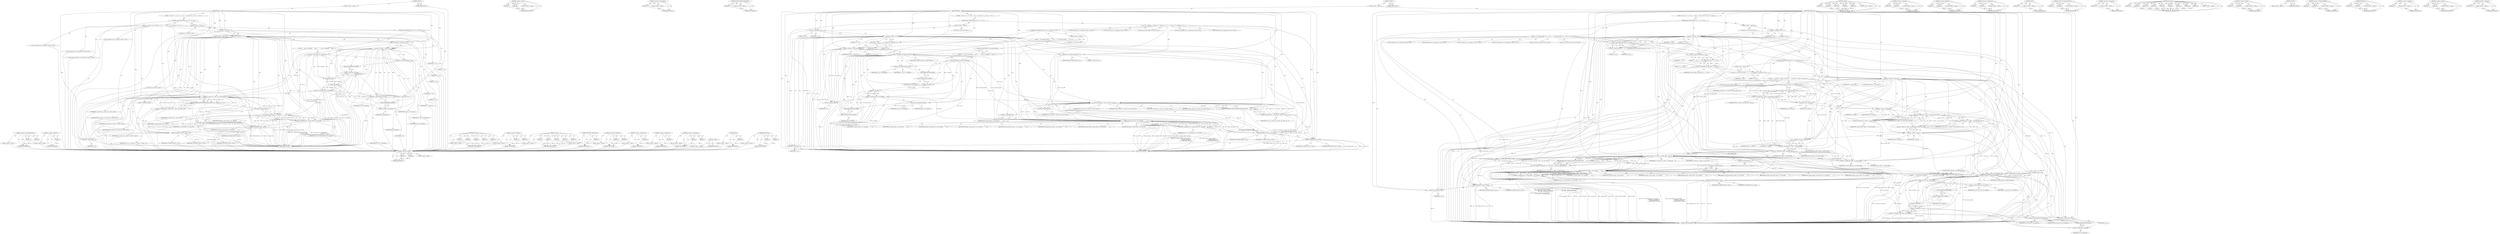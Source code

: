 digraph "&lt;operator&gt;.addressOf" {
vulnerable_116 [label=<(METHOD,&lt;operator&gt;.indirectIndexAccess)>];
vulnerable_117 [label=<(PARAM,p1)>];
vulnerable_118 [label=<(PARAM,p2)>];
vulnerable_119 [label=<(BLOCK,&lt;empty&gt;,&lt;empty&gt;)>];
vulnerable_120 [label=<(METHOD_RETURN,ANY)>];
vulnerable_142 [label=<(METHOD,&lt;operator&gt;.addressOf)>];
vulnerable_143 [label=<(PARAM,p1)>];
vulnerable_144 [label=<(BLOCK,&lt;empty&gt;,&lt;empty&gt;)>];
vulnerable_145 [label=<(METHOD_RETURN,ANY)>];
vulnerable_6 [label=<(METHOD,&lt;global&gt;)<SUB>1</SUB>>];
vulnerable_7 [label=<(BLOCK,&lt;empty&gt;,&lt;empty&gt;)<SUB>1</SUB>>];
vulnerable_8 [label=<(METHOD,RefTest)<SUB>1</SUB>>];
vulnerable_9 [label=<(BLOCK,{
   for (int i = 0; i &lt; 10; ++i) {
     for (i...,{
   for (int i = 0; i &lt; 10; ++i) {
     for (i...)<SUB>1</SUB>>];
vulnerable_10 [label=<(CONTROL_STRUCTURE,FOR,for (int i = 0;i &lt; 10;++i))<SUB>2</SUB>>];
vulnerable_11 [label=<(BLOCK,&lt;empty&gt;,&lt;empty&gt;)<SUB>2</SUB>>];
vulnerable_12 [label="<(LOCAL,int i: int)<SUB>2</SUB>>"];
vulnerable_13 [label=<(&lt;operator&gt;.assignment,i = 0)<SUB>2</SUB>>];
vulnerable_14 [label=<(IDENTIFIER,i,i = 0)<SUB>2</SUB>>];
vulnerable_15 [label=<(LITERAL,0,i = 0)<SUB>2</SUB>>];
vulnerable_16 [label=<(&lt;operator&gt;.lessThan,i &lt; 10)<SUB>2</SUB>>];
vulnerable_17 [label=<(IDENTIFIER,i,i &lt; 10)<SUB>2</SUB>>];
vulnerable_18 [label=<(LITERAL,10,i &lt; 10)<SUB>2</SUB>>];
vulnerable_19 [label=<(&lt;operator&gt;.preIncrement,++i)<SUB>2</SUB>>];
vulnerable_20 [label=<(IDENTIFIER,i,++i)<SUB>2</SUB>>];
vulnerable_21 [label=<(BLOCK,{
     for (int j = 0; j &lt; block_size_; j++) {
...,{
     for (int j = 0; j &lt; block_size_; j++) {
...)<SUB>2</SUB>>];
vulnerable_22 [label=<(CONTROL_STRUCTURE,FOR,for (int j = 0;j &lt; block_size_;j++))<SUB>3</SUB>>];
vulnerable_23 [label=<(BLOCK,&lt;empty&gt;,&lt;empty&gt;)<SUB>3</SUB>>];
vulnerable_24 [label="<(LOCAL,int j: int)<SUB>3</SUB>>"];
vulnerable_25 [label=<(&lt;operator&gt;.assignment,j = 0)<SUB>3</SUB>>];
vulnerable_26 [label=<(IDENTIFIER,j,j = 0)<SUB>3</SUB>>];
vulnerable_27 [label=<(LITERAL,0,j = 0)<SUB>3</SUB>>];
vulnerable_28 [label=<(&lt;operator&gt;.lessThan,j &lt; block_size_)<SUB>3</SUB>>];
vulnerable_29 [label=<(IDENTIFIER,j,j &lt; block_size_)<SUB>3</SUB>>];
vulnerable_30 [label=<(IDENTIFIER,block_size_,j &lt; block_size_)<SUB>3</SUB>>];
vulnerable_31 [label=<(&lt;operator&gt;.postIncrement,j++)<SUB>3</SUB>>];
vulnerable_32 [label=<(IDENTIFIER,j,j++)<SUB>3</SUB>>];
vulnerable_33 [label=<(BLOCK,{
      src_[j] = rnd.Rand8();
      ref_[j] = ...,{
      src_[j] = rnd.Rand8();
      ref_[j] = ...)<SUB>3</SUB>>];
vulnerable_34 [label=<(&lt;operator&gt;.assignment,src_[j] = rnd.Rand8())<SUB>4</SUB>>];
vulnerable_35 [label=<(&lt;operator&gt;.indirectIndexAccess,src_[j])<SUB>4</SUB>>];
vulnerable_36 [label=<(IDENTIFIER,src_,src_[j] = rnd.Rand8())<SUB>4</SUB>>];
vulnerable_37 [label=<(IDENTIFIER,j,src_[j] = rnd.Rand8())<SUB>4</SUB>>];
vulnerable_38 [label=<(Rand8,rnd.Rand8())<SUB>4</SUB>>];
vulnerable_39 [label=<(&lt;operator&gt;.fieldAccess,rnd.Rand8)<SUB>4</SUB>>];
vulnerable_40 [label=<(IDENTIFIER,rnd,rnd.Rand8())<SUB>4</SUB>>];
vulnerable_41 [label=<(FIELD_IDENTIFIER,Rand8,Rand8)<SUB>4</SUB>>];
vulnerable_42 [label=<(&lt;operator&gt;.assignment,ref_[j] = rnd.Rand8())<SUB>5</SUB>>];
vulnerable_43 [label=<(&lt;operator&gt;.indirectIndexAccess,ref_[j])<SUB>5</SUB>>];
vulnerable_44 [label=<(IDENTIFIER,ref_,ref_[j] = rnd.Rand8())<SUB>5</SUB>>];
vulnerable_45 [label=<(IDENTIFIER,j,ref_[j] = rnd.Rand8())<SUB>5</SUB>>];
vulnerable_46 [label=<(Rand8,rnd.Rand8())<SUB>5</SUB>>];
vulnerable_47 [label=<(&lt;operator&gt;.fieldAccess,rnd.Rand8)<SUB>5</SUB>>];
vulnerable_48 [label=<(IDENTIFIER,rnd,rnd.Rand8())<SUB>5</SUB>>];
vulnerable_49 [label=<(FIELD_IDENTIFIER,Rand8,Rand8)<SUB>5</SUB>>];
vulnerable_50 [label="<(LOCAL,unsigned int sse1: unsigned int)<SUB>7</SUB>>"];
vulnerable_51 [label="<(LOCAL,unsigned int sse2: unsigned int)<SUB>7</SUB>>"];
vulnerable_52 [label="<(LOCAL,unsigned int var1: unsigned int)<SUB>8</SUB>>"];
vulnerable_53 [label=<(REGISTER_STATE_CHECK,REGISTER_STATE_CHECK(var1 = variance_(src_, wid...)<SUB>9</SUB>>];
vulnerable_54 [label=<(&lt;operator&gt;.assignment,var1 = variance_(src_, width_, ref_, width_, &amp;s...)<SUB>9</SUB>>];
vulnerable_55 [label=<(IDENTIFIER,var1,var1 = variance_(src_, width_, ref_, width_, &amp;s...)<SUB>9</SUB>>];
vulnerable_56 [label=<(variance_,variance_(src_, width_, ref_, width_, &amp;sse1))<SUB>9</SUB>>];
vulnerable_57 [label=<(IDENTIFIER,src_,variance_(src_, width_, ref_, width_, &amp;sse1))<SUB>9</SUB>>];
vulnerable_58 [label=<(IDENTIFIER,width_,variance_(src_, width_, ref_, width_, &amp;sse1))<SUB>9</SUB>>];
vulnerable_59 [label=<(IDENTIFIER,ref_,variance_(src_, width_, ref_, width_, &amp;sse1))<SUB>9</SUB>>];
vulnerable_60 [label=<(IDENTIFIER,width_,variance_(src_, width_, ref_, width_, &amp;sse1))<SUB>9</SUB>>];
vulnerable_61 [label=<(&lt;operator&gt;.addressOf,&amp;sse1)<SUB>9</SUB>>];
vulnerable_62 [label=<(IDENTIFIER,sse1,variance_(src_, width_, ref_, width_, &amp;sse1))<SUB>9</SUB>>];
vulnerable_63 [label="<(LOCAL,const unsigned int var2: unsigned int)<SUB>10</SUB>>"];
vulnerable_64 [label=<(&lt;operator&gt;.assignment,var2 = variance_ref(src_, ref_, log2width_,
   ...)<SUB>10</SUB>>];
vulnerable_65 [label=<(IDENTIFIER,var2,var2 = variance_ref(src_, ref_, log2width_,
   ...)<SUB>10</SUB>>];
vulnerable_66 [label=<(variance_ref,variance_ref(src_, ref_, log2width_,
          ...)<SUB>10</SUB>>];
vulnerable_67 [label=<(IDENTIFIER,src_,variance_ref(src_, ref_, log2width_,
          ...)<SUB>10</SUB>>];
vulnerable_68 [label=<(IDENTIFIER,ref_,variance_ref(src_, ref_, log2width_,
          ...)<SUB>10</SUB>>];
vulnerable_69 [label=<(IDENTIFIER,log2width_,variance_ref(src_, ref_, log2width_,
          ...)<SUB>10</SUB>>];
vulnerable_70 [label=<(IDENTIFIER,log2height_,variance_ref(src_, ref_, log2width_,
          ...)<SUB>11</SUB>>];
vulnerable_71 [label=<(&lt;operator&gt;.addressOf,&amp;sse2)<SUB>11</SUB>>];
vulnerable_72 [label=<(IDENTIFIER,sse2,variance_ref(src_, ref_, log2width_,
          ...)<SUB>11</SUB>>];
vulnerable_73 [label=<(EXPECT_EQ,EXPECT_EQ(sse1, sse2))<SUB>12</SUB>>];
vulnerable_74 [label=<(IDENTIFIER,sse1,EXPECT_EQ(sse1, sse2))<SUB>12</SUB>>];
vulnerable_75 [label=<(IDENTIFIER,sse2,EXPECT_EQ(sse1, sse2))<SUB>12</SUB>>];
vulnerable_76 [label=<(EXPECT_EQ,EXPECT_EQ(var1, var2))<SUB>13</SUB>>];
vulnerable_77 [label=<(IDENTIFIER,var1,EXPECT_EQ(var1, var2))<SUB>13</SUB>>];
vulnerable_78 [label=<(IDENTIFIER,var2,EXPECT_EQ(var1, var2))<SUB>13</SUB>>];
vulnerable_79 [label=<(METHOD_RETURN,void)<SUB>1</SUB>>];
vulnerable_81 [label=<(METHOD_RETURN,ANY)<SUB>1</SUB>>];
vulnerable_146 [label=<(METHOD,variance_ref)>];
vulnerable_147 [label=<(PARAM,p1)>];
vulnerable_148 [label=<(PARAM,p2)>];
vulnerable_149 [label=<(PARAM,p3)>];
vulnerable_150 [label=<(PARAM,p4)>];
vulnerable_151 [label=<(PARAM,p5)>];
vulnerable_152 [label=<(BLOCK,&lt;empty&gt;,&lt;empty&gt;)>];
vulnerable_153 [label=<(METHOD_RETURN,ANY)>];
vulnerable_103 [label=<(METHOD,&lt;operator&gt;.lessThan)>];
vulnerable_104 [label=<(PARAM,p1)>];
vulnerable_105 [label=<(PARAM,p2)>];
vulnerable_106 [label=<(BLOCK,&lt;empty&gt;,&lt;empty&gt;)>];
vulnerable_107 [label=<(METHOD_RETURN,ANY)>];
vulnerable_134 [label=<(METHOD,variance_)>];
vulnerable_135 [label=<(PARAM,p1)>];
vulnerable_136 [label=<(PARAM,p2)>];
vulnerable_137 [label=<(PARAM,p3)>];
vulnerable_138 [label=<(PARAM,p4)>];
vulnerable_139 [label=<(PARAM,p5)>];
vulnerable_140 [label=<(BLOCK,&lt;empty&gt;,&lt;empty&gt;)>];
vulnerable_141 [label=<(METHOD_RETURN,ANY)>];
vulnerable_130 [label=<(METHOD,REGISTER_STATE_CHECK)>];
vulnerable_131 [label=<(PARAM,p1)>];
vulnerable_132 [label=<(BLOCK,&lt;empty&gt;,&lt;empty&gt;)>];
vulnerable_133 [label=<(METHOD_RETURN,ANY)>];
vulnerable_125 [label=<(METHOD,&lt;operator&gt;.fieldAccess)>];
vulnerable_126 [label=<(PARAM,p1)>];
vulnerable_127 [label=<(PARAM,p2)>];
vulnerable_128 [label=<(BLOCK,&lt;empty&gt;,&lt;empty&gt;)>];
vulnerable_129 [label=<(METHOD_RETURN,ANY)>];
vulnerable_112 [label=<(METHOD,&lt;operator&gt;.postIncrement)>];
vulnerable_113 [label=<(PARAM,p1)>];
vulnerable_114 [label=<(BLOCK,&lt;empty&gt;,&lt;empty&gt;)>];
vulnerable_115 [label=<(METHOD_RETURN,ANY)>];
vulnerable_108 [label=<(METHOD,&lt;operator&gt;.preIncrement)>];
vulnerable_109 [label=<(PARAM,p1)>];
vulnerable_110 [label=<(BLOCK,&lt;empty&gt;,&lt;empty&gt;)>];
vulnerable_111 [label=<(METHOD_RETURN,ANY)>];
vulnerable_98 [label=<(METHOD,&lt;operator&gt;.assignment)>];
vulnerable_99 [label=<(PARAM,p1)>];
vulnerable_100 [label=<(PARAM,p2)>];
vulnerable_101 [label=<(BLOCK,&lt;empty&gt;,&lt;empty&gt;)>];
vulnerable_102 [label=<(METHOD_RETURN,ANY)>];
vulnerable_92 [label=<(METHOD,&lt;global&gt;)<SUB>1</SUB>>];
vulnerable_93 [label=<(BLOCK,&lt;empty&gt;,&lt;empty&gt;)>];
vulnerable_94 [label=<(METHOD_RETURN,ANY)>];
vulnerable_121 [label=<(METHOD,Rand8)>];
vulnerable_122 [label=<(PARAM,p1)>];
vulnerable_123 [label=<(BLOCK,&lt;empty&gt;,&lt;empty&gt;)>];
vulnerable_124 [label=<(METHOD_RETURN,ANY)>];
vulnerable_154 [label=<(METHOD,EXPECT_EQ)>];
vulnerable_155 [label=<(PARAM,p1)>];
vulnerable_156 [label=<(PARAM,p2)>];
vulnerable_157 [label=<(BLOCK,&lt;empty&gt;,&lt;empty&gt;)>];
vulnerable_158 [label=<(METHOD_RETURN,ANY)>];
fixed_326 [label=<(METHOD,&lt;operator&gt;.division)>];
fixed_327 [label=<(PARAM,p1)>];
fixed_328 [label=<(PARAM,p2)>];
fixed_329 [label=<(BLOCK,&lt;empty&gt;,&lt;empty&gt;)>];
fixed_330 [label=<(METHOD_RETURN,ANY)>];
fixed_306 [label=<(METHOD,&lt;operator&gt;.modulo)>];
fixed_307 [label=<(PARAM,p1)>];
fixed_308 [label=<(PARAM,p2)>];
fixed_309 [label=<(BLOCK,&lt;empty&gt;,&lt;empty&gt;)>];
fixed_310 [label=<(METHOD_RETURN,ANY)>];
fixed_251 [label=<(METHOD,&lt;operator&gt;.postIncrement)>];
fixed_252 [label=<(PARAM,p1)>];
fixed_253 [label=<(BLOCK,&lt;empty&gt;,&lt;empty&gt;)>];
fixed_254 [label=<(METHOD_RETURN,ANY)>];
fixed_273 [label=<(METHOD,ASM_REGISTER_STATE_CHECK)>];
fixed_274 [label=<(PARAM,p1)>];
fixed_275 [label=<(BLOCK,&lt;empty&gt;,&lt;empty&gt;)>];
fixed_276 [label=<(METHOD_RETURN,ANY)>];
fixed_6 [label=<(METHOD,&lt;global&gt;)<SUB>1</SUB>>];
fixed_7 [label=<(BLOCK,&lt;empty&gt;,&lt;empty&gt;)<SUB>1</SUB>>];
fixed_8 [label=<(METHOD,RefTest)<SUB>1</SUB>>];
fixed_9 [label=<(BLOCK,{
   for (int i = 0; i &lt; 10; ++i) {
     for (i...,{
   for (int i = 0; i &lt; 10; ++i) {
     for (i...)<SUB>1</SUB>>];
fixed_10 [label=<(CONTROL_STRUCTURE,FOR,for (int i = 0;i &lt; 10;++i))<SUB>2</SUB>>];
fixed_11 [label=<(BLOCK,&lt;empty&gt;,&lt;empty&gt;)<SUB>2</SUB>>];
fixed_12 [label="<(LOCAL,int i: int)<SUB>2</SUB>>"];
fixed_13 [label=<(&lt;operator&gt;.assignment,i = 0)<SUB>2</SUB>>];
fixed_14 [label=<(IDENTIFIER,i,i = 0)<SUB>2</SUB>>];
fixed_15 [label=<(LITERAL,0,i = 0)<SUB>2</SUB>>];
fixed_16 [label=<(&lt;operator&gt;.lessThan,i &lt; 10)<SUB>2</SUB>>];
fixed_17 [label=<(IDENTIFIER,i,i &lt; 10)<SUB>2</SUB>>];
fixed_18 [label=<(LITERAL,10,i &lt; 10)<SUB>2</SUB>>];
fixed_19 [label=<(&lt;operator&gt;.preIncrement,++i)<SUB>2</SUB>>];
fixed_20 [label=<(IDENTIFIER,i,++i)<SUB>2</SUB>>];
fixed_21 [label=<(BLOCK,{
     for (int j = 0; j &lt; block_size_; j++) {
...,{
     for (int j = 0; j &lt; block_size_; j++) {
...)<SUB>2</SUB>>];
fixed_22 [label=<(CONTROL_STRUCTURE,FOR,for (int j = 0;j &lt; block_size_;j++))<SUB>3</SUB>>];
fixed_23 [label=<(BLOCK,&lt;empty&gt;,&lt;empty&gt;)<SUB>3</SUB>>];
fixed_24 [label="<(LOCAL,int j: int)<SUB>3</SUB>>"];
fixed_25 [label=<(&lt;operator&gt;.assignment,j = 0)<SUB>3</SUB>>];
fixed_26 [label=<(IDENTIFIER,j,j = 0)<SUB>3</SUB>>];
fixed_27 [label=<(LITERAL,0,j = 0)<SUB>3</SUB>>];
fixed_28 [label=<(&lt;operator&gt;.lessThan,j &lt; block_size_)<SUB>3</SUB>>];
fixed_29 [label=<(IDENTIFIER,j,j &lt; block_size_)<SUB>3</SUB>>];
fixed_30 [label=<(IDENTIFIER,block_size_,j &lt; block_size_)<SUB>3</SUB>>];
fixed_31 [label=<(&lt;operator&gt;.postIncrement,j++)<SUB>3</SUB>>];
fixed_32 [label=<(IDENTIFIER,j,j++)<SUB>3</SUB>>];
fixed_33 [label=<(BLOCK,{
    if (!use_high_bit_depth_) {
      src_[j]...,{
    if (!use_high_bit_depth_) {
      src_[j]...)<SUB>3</SUB>>];
fixed_34 [label=<(CONTROL_STRUCTURE,IF,if (!use_high_bit_depth_))<SUB>4</SUB>>];
fixed_35 [label=<(&lt;operator&gt;.logicalNot,!use_high_bit_depth_)<SUB>4</SUB>>];
fixed_36 [label=<(IDENTIFIER,use_high_bit_depth_,!use_high_bit_depth_)<SUB>4</SUB>>];
fixed_37 [label=<(BLOCK,{
      src_[j] = rnd_.Rand8();
      ref_[j] =...,{
      src_[j] = rnd_.Rand8();
      ref_[j] =...)<SUB>4</SUB>>];
fixed_38 [label=<(&lt;operator&gt;.assignment,src_[j] = rnd_.Rand8())<SUB>5</SUB>>];
fixed_39 [label=<(&lt;operator&gt;.indirectIndexAccess,src_[j])<SUB>5</SUB>>];
fixed_40 [label=<(IDENTIFIER,src_,src_[j] = rnd_.Rand8())<SUB>5</SUB>>];
fixed_41 [label=<(IDENTIFIER,j,src_[j] = rnd_.Rand8())<SUB>5</SUB>>];
fixed_42 [label=<(Rand8,rnd_.Rand8())<SUB>5</SUB>>];
fixed_43 [label=<(&lt;operator&gt;.fieldAccess,rnd_.Rand8)<SUB>5</SUB>>];
fixed_44 [label=<(IDENTIFIER,rnd_,rnd_.Rand8())<SUB>5</SUB>>];
fixed_45 [label=<(FIELD_IDENTIFIER,Rand8,Rand8)<SUB>5</SUB>>];
fixed_46 [label=<(&lt;operator&gt;.assignment,ref_[j] = rnd_.Rand8())<SUB>6</SUB>>];
fixed_47 [label=<(&lt;operator&gt;.indirectIndexAccess,ref_[j])<SUB>6</SUB>>];
fixed_48 [label=<(IDENTIFIER,ref_,ref_[j] = rnd_.Rand8())<SUB>6</SUB>>];
fixed_49 [label=<(IDENTIFIER,j,ref_[j] = rnd_.Rand8())<SUB>6</SUB>>];
fixed_50 [label=<(Rand8,rnd_.Rand8())<SUB>6</SUB>>];
fixed_51 [label=<(&lt;operator&gt;.fieldAccess,rnd_.Rand8)<SUB>6</SUB>>];
fixed_52 [label=<(IDENTIFIER,rnd_,rnd_.Rand8())<SUB>6</SUB>>];
fixed_53 [label=<(FIELD_IDENTIFIER,Rand8,Rand8)<SUB>6</SUB>>];
fixed_54 [label="<(LOCAL,unsigned int sse1: unsigned int)<SUB>14</SUB>>"];
fixed_55 [label="<(LOCAL,unsigned int sse2: unsigned int)<SUB>14</SUB>>"];
fixed_56 [label="<(LOCAL,unsigned int var1: unsigned int)<SUB>15</SUB>>"];
fixed_57 [label="<(LOCAL,const int stride_coeff: int)<SUB>16</SUB>>"];
fixed_58 [label=<(&lt;operator&gt;.assignment,stride_coeff = 1)<SUB>16</SUB>>];
fixed_59 [label=<(IDENTIFIER,stride_coeff,stride_coeff = 1)<SUB>16</SUB>>];
fixed_60 [label=<(LITERAL,1,stride_coeff = 1)<SUB>16</SUB>>];
fixed_61 [label=<(ASM_REGISTER_STATE_CHECK,ASM_REGISTER_STATE_CHECK(
        var1 = varian...)<SUB>17</SUB>>];
fixed_62 [label=<(&lt;operator&gt;.assignment,var1 = variance_(src_, width_, ref_, width_, &amp;s...)<SUB>18</SUB>>];
fixed_63 [label=<(IDENTIFIER,var1,var1 = variance_(src_, width_, ref_, width_, &amp;s...)<SUB>18</SUB>>];
fixed_64 [label=<(variance_,variance_(src_, width_, ref_, width_, &amp;sse1))<SUB>18</SUB>>];
fixed_65 [label=<(IDENTIFIER,src_,variance_(src_, width_, ref_, width_, &amp;sse1))<SUB>18</SUB>>];
fixed_66 [label=<(IDENTIFIER,width_,variance_(src_, width_, ref_, width_, &amp;sse1))<SUB>18</SUB>>];
fixed_67 [label=<(IDENTIFIER,ref_,variance_(src_, width_, ref_, width_, &amp;sse1))<SUB>18</SUB>>];
fixed_68 [label=<(IDENTIFIER,width_,variance_(src_, width_, ref_, width_, &amp;sse1))<SUB>18</SUB>>];
fixed_69 [label=<(&lt;operator&gt;.addressOf,&amp;sse1)<SUB>18</SUB>>];
fixed_70 [label=<(IDENTIFIER,sse1,variance_(src_, width_, ref_, width_, &amp;sse1))<SUB>18</SUB>>];
fixed_71 [label="<(LOCAL,const unsigned int var2: unsigned int)<SUB>19</SUB>>"];
fixed_72 [label=<(&lt;operator&gt;.assignment,var2 = variance_ref(src_, ref_, log2width_,
   ...)<SUB>19</SUB>>];
fixed_73 [label=<(IDENTIFIER,var2,var2 = variance_ref(src_, ref_, log2width_,
   ...)<SUB>19</SUB>>];
fixed_74 [label=<(variance_ref,variance_ref(src_, ref_, log2width_,
          ...)<SUB>19</SUB>>];
fixed_75 [label=<(IDENTIFIER,src_,variance_ref(src_, ref_, log2width_,
          ...)<SUB>19</SUB>>];
fixed_76 [label=<(IDENTIFIER,ref_,variance_ref(src_, ref_, log2width_,
          ...)<SUB>19</SUB>>];
fixed_77 [label=<(IDENTIFIER,log2width_,variance_ref(src_, ref_, log2width_,
          ...)<SUB>19</SUB>>];
fixed_78 [label=<(IDENTIFIER,log2height_,variance_ref(src_, ref_, log2width_,
          ...)<SUB>20</SUB>>];
fixed_79 [label=<(IDENTIFIER,stride_coeff,variance_ref(src_, ref_, log2width_,
          ...)<SUB>20</SUB>>];
fixed_80 [label=<(IDENTIFIER,stride_coeff,variance_ref(src_, ref_, log2width_,
          ...)<SUB>21</SUB>>];
fixed_81 [label=<(&lt;operator&gt;.addressOf,&amp;sse2)<SUB>21</SUB>>];
fixed_82 [label=<(IDENTIFIER,sse2,variance_ref(src_, ref_, log2width_,
          ...)<SUB>21</SUB>>];
fixed_83 [label=<(IDENTIFIER,use_high_bit_depth_,variance_ref(src_, ref_, log2width_,
          ...)<SUB>22</SUB>>];
fixed_84 [label=<(IDENTIFIER,bit_depth_,variance_ref(src_, ref_, log2width_,
          ...)<SUB>22</SUB>>];
fixed_85 [label=<(EXPECT_EQ,EXPECT_EQ(sse1, sse2))<SUB>23</SUB>>];
fixed_86 [label=<(IDENTIFIER,sse1,EXPECT_EQ(sse1, sse2))<SUB>23</SUB>>];
fixed_87 [label=<(IDENTIFIER,sse2,EXPECT_EQ(sse1, sse2))<SUB>23</SUB>>];
fixed_88 [label=<(EXPECT_EQ,EXPECT_EQ(var1, var2))<SUB>24</SUB>>];
fixed_89 [label=<(IDENTIFIER,var1,EXPECT_EQ(var1, var2))<SUB>24</SUB>>];
fixed_90 [label=<(IDENTIFIER,var2,EXPECT_EQ(var1, var2))<SUB>24</SUB>>];
fixed_91 [label=<(METHOD_RETURN,void)<SUB>1</SUB>>];
fixed_93 [label=<(METHOD,RefStrideTest)<SUB>29</SUB>>];
fixed_94 [label=<(BLOCK,{
  for (int i = 0; i &lt; 10; ++i) {
    int ref_...,{
  for (int i = 0; i &lt; 10; ++i) {
    int ref_...)<SUB>29</SUB>>];
fixed_95 [label=<(CONTROL_STRUCTURE,FOR,for (int i = 0;i &lt; 10;++i))<SUB>30</SUB>>];
fixed_96 [label=<(BLOCK,&lt;empty&gt;,&lt;empty&gt;)<SUB>30</SUB>>];
fixed_97 [label="<(LOCAL,int i: int)<SUB>30</SUB>>"];
fixed_98 [label=<(&lt;operator&gt;.assignment,i = 0)<SUB>30</SUB>>];
fixed_99 [label=<(IDENTIFIER,i,i = 0)<SUB>30</SUB>>];
fixed_100 [label=<(LITERAL,0,i = 0)<SUB>30</SUB>>];
fixed_101 [label=<(&lt;operator&gt;.lessThan,i &lt; 10)<SUB>30</SUB>>];
fixed_102 [label=<(IDENTIFIER,i,i &lt; 10)<SUB>30</SUB>>];
fixed_103 [label=<(LITERAL,10,i &lt; 10)<SUB>30</SUB>>];
fixed_104 [label=<(&lt;operator&gt;.preIncrement,++i)<SUB>30</SUB>>];
fixed_105 [label=<(IDENTIFIER,i,++i)<SUB>30</SUB>>];
fixed_106 [label=<(BLOCK,{
    int ref_stride_coeff = i % 2;
    int src...,{
    int ref_stride_coeff = i % 2;
    int src...)<SUB>30</SUB>>];
fixed_107 [label="<(LOCAL,int ref_stride_coeff: int)<SUB>31</SUB>>"];
fixed_108 [label=<(&lt;operator&gt;.assignment,ref_stride_coeff = i % 2)<SUB>31</SUB>>];
fixed_109 [label=<(IDENTIFIER,ref_stride_coeff,ref_stride_coeff = i % 2)<SUB>31</SUB>>];
fixed_110 [label=<(&lt;operator&gt;.modulo,i % 2)<SUB>31</SUB>>];
fixed_111 [label=<(IDENTIFIER,i,i % 2)<SUB>31</SUB>>];
fixed_112 [label=<(LITERAL,2,i % 2)<SUB>31</SUB>>];
fixed_113 [label="<(LOCAL,int src_stride_coeff: int)<SUB>32</SUB>>"];
fixed_114 [label=<(&lt;operator&gt;.assignment,src_stride_coeff = (i &gt;&gt; 1) % 2)<SUB>32</SUB>>];
fixed_115 [label=<(IDENTIFIER,src_stride_coeff,src_stride_coeff = (i &gt;&gt; 1) % 2)<SUB>32</SUB>>];
fixed_116 [label=<(&lt;operator&gt;.modulo,(i &gt;&gt; 1) % 2)<SUB>32</SUB>>];
fixed_117 [label=<(&lt;operator&gt;.arithmeticShiftRight,i &gt;&gt; 1)<SUB>32</SUB>>];
fixed_118 [label=<(IDENTIFIER,i,i &gt;&gt; 1)<SUB>32</SUB>>];
fixed_119 [label=<(LITERAL,1,i &gt;&gt; 1)<SUB>32</SUB>>];
fixed_120 [label=<(LITERAL,2,(i &gt;&gt; 1) % 2)<SUB>32</SUB>>];
fixed_121 [label=<(CONTROL_STRUCTURE,FOR,for (int j = 0;j &lt; block_size_;j++))<SUB>33</SUB>>];
fixed_122 [label=<(BLOCK,&lt;empty&gt;,&lt;empty&gt;)<SUB>33</SUB>>];
fixed_123 [label="<(LOCAL,int j: int)<SUB>33</SUB>>"];
fixed_124 [label=<(&lt;operator&gt;.assignment,j = 0)<SUB>33</SUB>>];
fixed_125 [label=<(IDENTIFIER,j,j = 0)<SUB>33</SUB>>];
fixed_126 [label=<(LITERAL,0,j = 0)<SUB>33</SUB>>];
fixed_127 [label=<(&lt;operator&gt;.lessThan,j &lt; block_size_)<SUB>33</SUB>>];
fixed_128 [label=<(IDENTIFIER,j,j &lt; block_size_)<SUB>33</SUB>>];
fixed_129 [label=<(IDENTIFIER,block_size_,j &lt; block_size_)<SUB>33</SUB>>];
fixed_130 [label=<(&lt;operator&gt;.postIncrement,j++)<SUB>33</SUB>>];
fixed_131 [label=<(IDENTIFIER,j,j++)<SUB>33</SUB>>];
fixed_132 [label=<(BLOCK,{
      int ref_ind = (j / width_) * ref_stride...,{
      int ref_ind = (j / width_) * ref_stride...)<SUB>33</SUB>>];
fixed_133 [label="<(LOCAL,int ref_ind: int)<SUB>34</SUB>>"];
fixed_134 [label=<(&lt;operator&gt;.assignment,ref_ind = (j / width_) * ref_stride_coeff * wid...)<SUB>34</SUB>>];
fixed_135 [label=<(IDENTIFIER,ref_ind,ref_ind = (j / width_) * ref_stride_coeff * wid...)<SUB>34</SUB>>];
fixed_136 [label=<(&lt;operator&gt;.addition,(j / width_) * ref_stride_coeff * width_ + j % ...)<SUB>34</SUB>>];
fixed_137 [label=<(&lt;operator&gt;.multiplication,(j / width_) * ref_stride_coeff * width_)<SUB>34</SUB>>];
fixed_138 [label=<(&lt;operator&gt;.multiplication,(j / width_) * ref_stride_coeff)<SUB>34</SUB>>];
fixed_139 [label=<(&lt;operator&gt;.division,j / width_)<SUB>34</SUB>>];
fixed_140 [label=<(IDENTIFIER,j,j / width_)<SUB>34</SUB>>];
fixed_141 [label=<(IDENTIFIER,width_,j / width_)<SUB>34</SUB>>];
fixed_142 [label=<(IDENTIFIER,ref_stride_coeff,(j / width_) * ref_stride_coeff)<SUB>34</SUB>>];
fixed_143 [label=<(IDENTIFIER,width_,(j / width_) * ref_stride_coeff * width_)<SUB>34</SUB>>];
fixed_144 [label=<(&lt;operator&gt;.modulo,j % width_)<SUB>34</SUB>>];
fixed_145 [label=<(IDENTIFIER,j,j % width_)<SUB>34</SUB>>];
fixed_146 [label=<(IDENTIFIER,width_,j % width_)<SUB>34</SUB>>];
fixed_147 [label="<(LOCAL,int src_ind: int)<SUB>35</SUB>>"];
fixed_148 [label=<(&lt;operator&gt;.assignment,src_ind = (j / width_) * src_stride_coeff * wid...)<SUB>35</SUB>>];
fixed_149 [label=<(IDENTIFIER,src_ind,src_ind = (j / width_) * src_stride_coeff * wid...)<SUB>35</SUB>>];
fixed_150 [label=<(&lt;operator&gt;.addition,(j / width_) * src_stride_coeff * width_ + j % ...)<SUB>35</SUB>>];
fixed_151 [label=<(&lt;operator&gt;.multiplication,(j / width_) * src_stride_coeff * width_)<SUB>35</SUB>>];
fixed_152 [label=<(&lt;operator&gt;.multiplication,(j / width_) * src_stride_coeff)<SUB>35</SUB>>];
fixed_153 [label=<(&lt;operator&gt;.division,j / width_)<SUB>35</SUB>>];
fixed_154 [label=<(IDENTIFIER,j,j / width_)<SUB>35</SUB>>];
fixed_155 [label=<(IDENTIFIER,width_,j / width_)<SUB>35</SUB>>];
fixed_156 [label=<(IDENTIFIER,src_stride_coeff,(j / width_) * src_stride_coeff)<SUB>35</SUB>>];
fixed_157 [label=<(IDENTIFIER,width_,(j / width_) * src_stride_coeff * width_)<SUB>35</SUB>>];
fixed_158 [label=<(&lt;operator&gt;.modulo,j % width_)<SUB>35</SUB>>];
fixed_159 [label=<(IDENTIFIER,j,j % width_)<SUB>35</SUB>>];
fixed_160 [label=<(IDENTIFIER,width_,j % width_)<SUB>35</SUB>>];
fixed_161 [label=<(CONTROL_STRUCTURE,IF,if (!use_high_bit_depth_))<SUB>36</SUB>>];
fixed_162 [label=<(&lt;operator&gt;.logicalNot,!use_high_bit_depth_)<SUB>36</SUB>>];
fixed_163 [label=<(IDENTIFIER,use_high_bit_depth_,!use_high_bit_depth_)<SUB>36</SUB>>];
fixed_164 [label=<(BLOCK,{
        src_[src_ind] = rnd_.Rand8();
       ...,{
        src_[src_ind] = rnd_.Rand8();
       ...)<SUB>36</SUB>>];
fixed_165 [label=<(&lt;operator&gt;.assignment,src_[src_ind] = rnd_.Rand8())<SUB>37</SUB>>];
fixed_166 [label=<(&lt;operator&gt;.indirectIndexAccess,src_[src_ind])<SUB>37</SUB>>];
fixed_167 [label=<(IDENTIFIER,src_,src_[src_ind] = rnd_.Rand8())<SUB>37</SUB>>];
fixed_168 [label=<(IDENTIFIER,src_ind,src_[src_ind] = rnd_.Rand8())<SUB>37</SUB>>];
fixed_169 [label=<(Rand8,rnd_.Rand8())<SUB>37</SUB>>];
fixed_170 [label=<(&lt;operator&gt;.fieldAccess,rnd_.Rand8)<SUB>37</SUB>>];
fixed_171 [label=<(IDENTIFIER,rnd_,rnd_.Rand8())<SUB>37</SUB>>];
fixed_172 [label=<(FIELD_IDENTIFIER,Rand8,Rand8)<SUB>37</SUB>>];
fixed_173 [label=<(&lt;operator&gt;.assignment,ref_[ref_ind] = rnd_.Rand8())<SUB>38</SUB>>];
fixed_174 [label=<(&lt;operator&gt;.indirectIndexAccess,ref_[ref_ind])<SUB>38</SUB>>];
fixed_175 [label=<(IDENTIFIER,ref_,ref_[ref_ind] = rnd_.Rand8())<SUB>38</SUB>>];
fixed_176 [label=<(IDENTIFIER,ref_ind,ref_[ref_ind] = rnd_.Rand8())<SUB>38</SUB>>];
fixed_177 [label=<(Rand8,rnd_.Rand8())<SUB>38</SUB>>];
fixed_178 [label=<(&lt;operator&gt;.fieldAccess,rnd_.Rand8)<SUB>38</SUB>>];
fixed_179 [label=<(IDENTIFIER,rnd_,rnd_.Rand8())<SUB>38</SUB>>];
fixed_180 [label=<(FIELD_IDENTIFIER,Rand8,Rand8)<SUB>38</SUB>>];
fixed_181 [label="<(LOCAL,unsigned int sse1: unsigned int)<SUB>46</SUB>>"];
fixed_182 [label="<(LOCAL,unsigned int sse2: unsigned int)<SUB>46</SUB>>"];
fixed_183 [label="<(LOCAL,unsigned int var1: unsigned int)<SUB>47</SUB>>"];
fixed_184 [label=<(ASM_REGISTER_STATE_CHECK,ASM_REGISTER_STATE_CHECK(
        var1 = varian...)<SUB>49</SUB>>];
fixed_185 [label=<(&lt;operator&gt;.assignment,var1 = variance_(src_, width_ * src_stride_coef...)<SUB>50</SUB>>];
fixed_186 [label=<(IDENTIFIER,var1,var1 = variance_(src_, width_ * src_stride_coef...)<SUB>50</SUB>>];
fixed_187 [label=<(variance_,variance_(src_, width_ * src_stride_coeff,
    ...)<SUB>50</SUB>>];
fixed_188 [label=<(IDENTIFIER,src_,variance_(src_, width_ * src_stride_coeff,
    ...)<SUB>50</SUB>>];
fixed_189 [label=<(&lt;operator&gt;.multiplication,width_ * src_stride_coeff)<SUB>50</SUB>>];
fixed_190 [label=<(IDENTIFIER,width_,width_ * src_stride_coeff)<SUB>50</SUB>>];
fixed_191 [label=<(IDENTIFIER,src_stride_coeff,width_ * src_stride_coeff)<SUB>50</SUB>>];
fixed_192 [label=<(IDENTIFIER,ref_,variance_(src_, width_ * src_stride_coeff,
    ...)<SUB>51</SUB>>];
fixed_193 [label=<(&lt;operator&gt;.multiplication,width_ * ref_stride_coeff)<SUB>51</SUB>>];
fixed_194 [label=<(IDENTIFIER,width_,width_ * ref_stride_coeff)<SUB>51</SUB>>];
fixed_195 [label=<(IDENTIFIER,ref_stride_coeff,width_ * ref_stride_coeff)<SUB>51</SUB>>];
fixed_196 [label=<(&lt;operator&gt;.addressOf,&amp;sse1)<SUB>51</SUB>>];
fixed_197 [label=<(IDENTIFIER,sse1,variance_(src_, width_ * src_stride_coeff,
    ...)<SUB>51</SUB>>];
fixed_198 [label="<(LOCAL,const unsigned int var2: unsigned int)<SUB>52</SUB>>"];
fixed_199 [label=<(&lt;operator&gt;.assignment,var2 = variance_ref(src_, ref_, log2width_,
   ...)<SUB>52</SUB>>];
fixed_200 [label=<(IDENTIFIER,var2,var2 = variance_ref(src_, ref_, log2width_,
   ...)<SUB>52</SUB>>];
fixed_201 [label=<(variance_ref,variance_ref(src_, ref_, log2width_,
          ...)<SUB>52</SUB>>];
fixed_202 [label=<(IDENTIFIER,src_,variance_ref(src_, ref_, log2width_,
          ...)<SUB>52</SUB>>];
fixed_203 [label=<(IDENTIFIER,ref_,variance_ref(src_, ref_, log2width_,
          ...)<SUB>52</SUB>>];
fixed_204 [label=<(IDENTIFIER,log2width_,variance_ref(src_, ref_, log2width_,
          ...)<SUB>52</SUB>>];
fixed_205 [label=<(IDENTIFIER,log2height_,variance_ref(src_, ref_, log2width_,
          ...)<SUB>53</SUB>>];
fixed_206 [label=<(IDENTIFIER,src_stride_coeff,variance_ref(src_, ref_, log2width_,
          ...)<SUB>53</SUB>>];
fixed_207 [label=<(IDENTIFIER,ref_stride_coeff,variance_ref(src_, ref_, log2width_,
          ...)<SUB>54</SUB>>];
fixed_208 [label=<(&lt;operator&gt;.addressOf,&amp;sse2)<SUB>54</SUB>>];
fixed_209 [label=<(IDENTIFIER,sse2,variance_ref(src_, ref_, log2width_,
          ...)<SUB>54</SUB>>];
fixed_210 [label=<(IDENTIFIER,use_high_bit_depth_,variance_ref(src_, ref_, log2width_,
          ...)<SUB>55</SUB>>];
fixed_211 [label=<(IDENTIFIER,bit_depth_,variance_ref(src_, ref_, log2width_,
          ...)<SUB>55</SUB>>];
fixed_212 [label=<(EXPECT_EQ,EXPECT_EQ(sse1, sse2))<SUB>56</SUB>>];
fixed_213 [label=<(IDENTIFIER,sse1,EXPECT_EQ(sse1, sse2))<SUB>56</SUB>>];
fixed_214 [label=<(IDENTIFIER,sse2,EXPECT_EQ(sse1, sse2))<SUB>56</SUB>>];
fixed_215 [label=<(EXPECT_EQ,EXPECT_EQ(var1, var2))<SUB>57</SUB>>];
fixed_216 [label=<(IDENTIFIER,var1,EXPECT_EQ(var1, var2))<SUB>57</SUB>>];
fixed_217 [label=<(IDENTIFIER,var2,EXPECT_EQ(var1, var2))<SUB>57</SUB>>];
fixed_218 [label=<(METHOD_RETURN,void)<SUB>29</SUB>>];
fixed_220 [label=<(METHOD_RETURN,ANY)<SUB>1</SUB>>];
fixed_277 [label=<(METHOD,variance_)>];
fixed_278 [label=<(PARAM,p1)>];
fixed_279 [label=<(PARAM,p2)>];
fixed_280 [label=<(PARAM,p3)>];
fixed_281 [label=<(PARAM,p4)>];
fixed_282 [label=<(PARAM,p5)>];
fixed_283 [label=<(BLOCK,&lt;empty&gt;,&lt;empty&gt;)>];
fixed_284 [label=<(METHOD_RETURN,ANY)>];
fixed_237 [label=<(METHOD,&lt;operator&gt;.assignment)>];
fixed_238 [label=<(PARAM,p1)>];
fixed_239 [label=<(PARAM,p2)>];
fixed_240 [label=<(BLOCK,&lt;empty&gt;,&lt;empty&gt;)>];
fixed_241 [label=<(METHOD_RETURN,ANY)>];
fixed_268 [label=<(METHOD,&lt;operator&gt;.fieldAccess)>];
fixed_269 [label=<(PARAM,p1)>];
fixed_270 [label=<(PARAM,p2)>];
fixed_271 [label=<(BLOCK,&lt;empty&gt;,&lt;empty&gt;)>];
fixed_272 [label=<(METHOD_RETURN,ANY)>];
fixed_321 [label=<(METHOD,&lt;operator&gt;.multiplication)>];
fixed_322 [label=<(PARAM,p1)>];
fixed_323 [label=<(PARAM,p2)>];
fixed_324 [label=<(BLOCK,&lt;empty&gt;,&lt;empty&gt;)>];
fixed_325 [label=<(METHOD_RETURN,ANY)>];
fixed_264 [label=<(METHOD,Rand8)>];
fixed_265 [label=<(PARAM,p1)>];
fixed_266 [label=<(BLOCK,&lt;empty&gt;,&lt;empty&gt;)>];
fixed_267 [label=<(METHOD_RETURN,ANY)>];
fixed_259 [label=<(METHOD,&lt;operator&gt;.indirectIndexAccess)>];
fixed_260 [label=<(PARAM,p1)>];
fixed_261 [label=<(PARAM,p2)>];
fixed_262 [label=<(BLOCK,&lt;empty&gt;,&lt;empty&gt;)>];
fixed_263 [label=<(METHOD_RETURN,ANY)>];
fixed_247 [label=<(METHOD,&lt;operator&gt;.preIncrement)>];
fixed_248 [label=<(PARAM,p1)>];
fixed_249 [label=<(BLOCK,&lt;empty&gt;,&lt;empty&gt;)>];
fixed_250 [label=<(METHOD_RETURN,ANY)>];
fixed_289 [label=<(METHOD,variance_ref)>];
fixed_290 [label=<(PARAM,p1)>];
fixed_291 [label=<(PARAM,p2)>];
fixed_292 [label=<(PARAM,p3)>];
fixed_293 [label=<(PARAM,p4)>];
fixed_294 [label=<(PARAM,p5)>];
fixed_295 [label=<(PARAM,p6)>];
fixed_296 [label=<(PARAM,p7)>];
fixed_297 [label=<(PARAM,p8)>];
fixed_298 [label=<(PARAM,p9)>];
fixed_299 [label=<(BLOCK,&lt;empty&gt;,&lt;empty&gt;)>];
fixed_300 [label=<(METHOD_RETURN,ANY)>];
fixed_242 [label=<(METHOD,&lt;operator&gt;.lessThan)>];
fixed_243 [label=<(PARAM,p1)>];
fixed_244 [label=<(PARAM,p2)>];
fixed_245 [label=<(BLOCK,&lt;empty&gt;,&lt;empty&gt;)>];
fixed_246 [label=<(METHOD_RETURN,ANY)>];
fixed_231 [label=<(METHOD,&lt;global&gt;)<SUB>1</SUB>>];
fixed_232 [label=<(BLOCK,&lt;empty&gt;,&lt;empty&gt;)>];
fixed_233 [label=<(METHOD_RETURN,ANY)>];
fixed_311 [label=<(METHOD,&lt;operator&gt;.arithmeticShiftRight)>];
fixed_312 [label=<(PARAM,p1)>];
fixed_313 [label=<(PARAM,p2)>];
fixed_314 [label=<(BLOCK,&lt;empty&gt;,&lt;empty&gt;)>];
fixed_315 [label=<(METHOD_RETURN,ANY)>];
fixed_301 [label=<(METHOD,EXPECT_EQ)>];
fixed_302 [label=<(PARAM,p1)>];
fixed_303 [label=<(PARAM,p2)>];
fixed_304 [label=<(BLOCK,&lt;empty&gt;,&lt;empty&gt;)>];
fixed_305 [label=<(METHOD_RETURN,ANY)>];
fixed_255 [label=<(METHOD,&lt;operator&gt;.logicalNot)>];
fixed_256 [label=<(PARAM,p1)>];
fixed_257 [label=<(BLOCK,&lt;empty&gt;,&lt;empty&gt;)>];
fixed_258 [label=<(METHOD_RETURN,ANY)>];
fixed_316 [label=<(METHOD,&lt;operator&gt;.addition)>];
fixed_317 [label=<(PARAM,p1)>];
fixed_318 [label=<(PARAM,p2)>];
fixed_319 [label=<(BLOCK,&lt;empty&gt;,&lt;empty&gt;)>];
fixed_320 [label=<(METHOD_RETURN,ANY)>];
fixed_285 [label=<(METHOD,&lt;operator&gt;.addressOf)>];
fixed_286 [label=<(PARAM,p1)>];
fixed_287 [label=<(BLOCK,&lt;empty&gt;,&lt;empty&gt;)>];
fixed_288 [label=<(METHOD_RETURN,ANY)>];
vulnerable_116 -> vulnerable_117  [key=0, label="AST: "];
vulnerable_116 -> vulnerable_117  [key=1, label="DDG: "];
vulnerable_116 -> vulnerable_119  [key=0, label="AST: "];
vulnerable_116 -> vulnerable_118  [key=0, label="AST: "];
vulnerable_116 -> vulnerable_118  [key=1, label="DDG: "];
vulnerable_116 -> vulnerable_120  [key=0, label="AST: "];
vulnerable_116 -> vulnerable_120  [key=1, label="CFG: "];
vulnerable_117 -> vulnerable_120  [key=0, label="DDG: p1"];
vulnerable_118 -> vulnerable_120  [key=0, label="DDG: p2"];
vulnerable_119 -> fixed_326  [key=0];
vulnerable_120 -> fixed_326  [key=0];
vulnerable_142 -> vulnerable_143  [key=0, label="AST: "];
vulnerable_142 -> vulnerable_143  [key=1, label="DDG: "];
vulnerable_142 -> vulnerable_144  [key=0, label="AST: "];
vulnerable_142 -> vulnerable_145  [key=0, label="AST: "];
vulnerable_142 -> vulnerable_145  [key=1, label="CFG: "];
vulnerable_143 -> vulnerable_145  [key=0, label="DDG: p1"];
vulnerable_144 -> fixed_326  [key=0];
vulnerable_145 -> fixed_326  [key=0];
vulnerable_6 -> vulnerable_7  [key=0, label="AST: "];
vulnerable_6 -> vulnerable_81  [key=0, label="AST: "];
vulnerable_6 -> vulnerable_81  [key=1, label="CFG: "];
vulnerable_7 -> vulnerable_8  [key=0, label="AST: "];
vulnerable_8 -> vulnerable_9  [key=0, label="AST: "];
vulnerable_8 -> vulnerable_79  [key=0, label="AST: "];
vulnerable_8 -> vulnerable_13  [key=0, label="CFG: "];
vulnerable_8 -> vulnerable_13  [key=1, label="DDG: "];
vulnerable_8 -> vulnerable_16  [key=0, label="DDG: "];
vulnerable_8 -> vulnerable_19  [key=0, label="DDG: "];
vulnerable_8 -> vulnerable_73  [key=0, label="DDG: "];
vulnerable_8 -> vulnerable_76  [key=0, label="DDG: "];
vulnerable_8 -> vulnerable_25  [key=0, label="DDG: "];
vulnerable_8 -> vulnerable_28  [key=0, label="DDG: "];
vulnerable_8 -> vulnerable_31  [key=0, label="DDG: "];
vulnerable_8 -> vulnerable_66  [key=0, label="DDG: "];
vulnerable_8 -> vulnerable_56  [key=0, label="DDG: "];
vulnerable_9 -> vulnerable_10  [key=0, label="AST: "];
vulnerable_10 -> vulnerable_11  [key=0, label="AST: "];
vulnerable_10 -> vulnerable_16  [key=0, label="AST: "];
vulnerable_10 -> vulnerable_19  [key=0, label="AST: "];
vulnerable_10 -> vulnerable_21  [key=0, label="AST: "];
vulnerable_11 -> vulnerable_12  [key=0, label="AST: "];
vulnerable_11 -> vulnerable_13  [key=0, label="AST: "];
vulnerable_12 -> fixed_326  [key=0];
vulnerable_13 -> vulnerable_14  [key=0, label="AST: "];
vulnerable_13 -> vulnerable_15  [key=0, label="AST: "];
vulnerable_13 -> vulnerable_16  [key=0, label="CFG: "];
vulnerable_13 -> vulnerable_16  [key=1, label="DDG: i"];
vulnerable_13 -> vulnerable_79  [key=0, label="DDG: i = 0"];
vulnerable_14 -> fixed_326  [key=0];
vulnerable_15 -> fixed_326  [key=0];
vulnerable_16 -> vulnerable_17  [key=0, label="AST: "];
vulnerable_16 -> vulnerable_18  [key=0, label="AST: "];
vulnerable_16 -> vulnerable_79  [key=0, label="CFG: "];
vulnerable_16 -> vulnerable_79  [key=1, label="DDG: i"];
vulnerable_16 -> vulnerable_79  [key=2, label="DDG: i &lt; 10"];
vulnerable_16 -> vulnerable_25  [key=0, label="CFG: "];
vulnerable_16 -> vulnerable_25  [key=1, label="CDG: "];
vulnerable_16 -> vulnerable_19  [key=0, label="DDG: i"];
vulnerable_16 -> vulnerable_19  [key=1, label="CDG: "];
vulnerable_16 -> vulnerable_73  [key=0, label="CDG: "];
vulnerable_16 -> vulnerable_64  [key=0, label="CDG: "];
vulnerable_16 -> vulnerable_28  [key=0, label="CDG: "];
vulnerable_16 -> vulnerable_66  [key=0, label="CDG: "];
vulnerable_16 -> vulnerable_56  [key=0, label="CDG: "];
vulnerable_16 -> vulnerable_76  [key=0, label="CDG: "];
vulnerable_16 -> vulnerable_54  [key=0, label="CDG: "];
vulnerable_16 -> vulnerable_16  [key=0, label="CDG: "];
vulnerable_16 -> vulnerable_61  [key=0, label="CDG: "];
vulnerable_16 -> vulnerable_71  [key=0, label="CDG: "];
vulnerable_16 -> vulnerable_53  [key=0, label="CDG: "];
vulnerable_17 -> fixed_326  [key=0];
vulnerable_18 -> fixed_326  [key=0];
vulnerable_19 -> vulnerable_20  [key=0, label="AST: "];
vulnerable_19 -> vulnerable_16  [key=0, label="CFG: "];
vulnerable_19 -> vulnerable_16  [key=1, label="DDG: i"];
vulnerable_19 -> vulnerable_79  [key=0, label="DDG: ++i"];
vulnerable_20 -> fixed_326  [key=0];
vulnerable_21 -> vulnerable_22  [key=0, label="AST: "];
vulnerable_21 -> vulnerable_50  [key=0, label="AST: "];
vulnerable_21 -> vulnerable_51  [key=0, label="AST: "];
vulnerable_21 -> vulnerable_52  [key=0, label="AST: "];
vulnerable_21 -> vulnerable_53  [key=0, label="AST: "];
vulnerable_21 -> vulnerable_63  [key=0, label="AST: "];
vulnerable_21 -> vulnerable_64  [key=0, label="AST: "];
vulnerable_21 -> vulnerable_73  [key=0, label="AST: "];
vulnerable_21 -> vulnerable_76  [key=0, label="AST: "];
vulnerable_22 -> vulnerable_23  [key=0, label="AST: "];
vulnerable_22 -> vulnerable_28  [key=0, label="AST: "];
vulnerable_22 -> vulnerable_31  [key=0, label="AST: "];
vulnerable_22 -> vulnerable_33  [key=0, label="AST: "];
vulnerable_23 -> vulnerable_24  [key=0, label="AST: "];
vulnerable_23 -> vulnerable_25  [key=0, label="AST: "];
vulnerable_24 -> fixed_326  [key=0];
vulnerable_25 -> vulnerable_26  [key=0, label="AST: "];
vulnerable_25 -> vulnerable_27  [key=0, label="AST: "];
vulnerable_25 -> vulnerable_28  [key=0, label="CFG: "];
vulnerable_25 -> vulnerable_28  [key=1, label="DDG: j"];
vulnerable_25 -> vulnerable_79  [key=0, label="DDG: j = 0"];
vulnerable_26 -> fixed_326  [key=0];
vulnerable_27 -> fixed_326  [key=0];
vulnerable_28 -> vulnerable_29  [key=0, label="AST: "];
vulnerable_28 -> vulnerable_30  [key=0, label="AST: "];
vulnerable_28 -> vulnerable_35  [key=0, label="CFG: "];
vulnerable_28 -> vulnerable_35  [key=1, label="CDG: "];
vulnerable_28 -> vulnerable_61  [key=0, label="CFG: "];
vulnerable_28 -> vulnerable_79  [key=0, label="DDG: j"];
vulnerable_28 -> vulnerable_79  [key=1, label="DDG: j &lt; block_size_"];
vulnerable_28 -> vulnerable_79  [key=2, label="DDG: block_size_"];
vulnerable_28 -> vulnerable_31  [key=0, label="DDG: j"];
vulnerable_28 -> vulnerable_31  [key=1, label="CDG: "];
vulnerable_28 -> vulnerable_47  [key=0, label="CDG: "];
vulnerable_28 -> vulnerable_34  [key=0, label="CDG: "];
vulnerable_28 -> vulnerable_49  [key=0, label="CDG: "];
vulnerable_28 -> vulnerable_42  [key=0, label="CDG: "];
vulnerable_28 -> vulnerable_28  [key=0, label="CDG: "];
vulnerable_28 -> vulnerable_46  [key=0, label="CDG: "];
vulnerable_28 -> vulnerable_38  [key=0, label="CDG: "];
vulnerable_28 -> vulnerable_43  [key=0, label="CDG: "];
vulnerable_28 -> vulnerable_41  [key=0, label="CDG: "];
vulnerable_28 -> vulnerable_39  [key=0, label="CDG: "];
vulnerable_29 -> fixed_326  [key=0];
vulnerable_30 -> fixed_326  [key=0];
vulnerable_31 -> vulnerable_32  [key=0, label="AST: "];
vulnerable_31 -> vulnerable_28  [key=0, label="CFG: "];
vulnerable_31 -> vulnerable_28  [key=1, label="DDG: j"];
vulnerable_31 -> vulnerable_79  [key=0, label="DDG: j++"];
vulnerable_32 -> fixed_326  [key=0];
vulnerable_33 -> vulnerable_34  [key=0, label="AST: "];
vulnerable_33 -> vulnerable_42  [key=0, label="AST: "];
vulnerable_34 -> vulnerable_35  [key=0, label="AST: "];
vulnerable_34 -> vulnerable_38  [key=0, label="AST: "];
vulnerable_34 -> vulnerable_43  [key=0, label="CFG: "];
vulnerable_34 -> vulnerable_79  [key=0, label="DDG: src_[j]"];
vulnerable_34 -> vulnerable_79  [key=1, label="DDG: src_[j] = rnd.Rand8()"];
vulnerable_34 -> vulnerable_66  [key=0, label="DDG: src_[j]"];
vulnerable_34 -> vulnerable_56  [key=0, label="DDG: src_[j]"];
vulnerable_35 -> vulnerable_36  [key=0, label="AST: "];
vulnerable_35 -> vulnerable_37  [key=0, label="AST: "];
vulnerable_35 -> vulnerable_41  [key=0, label="CFG: "];
vulnerable_36 -> fixed_326  [key=0];
vulnerable_37 -> fixed_326  [key=0];
vulnerable_38 -> vulnerable_39  [key=0, label="AST: "];
vulnerable_38 -> vulnerable_34  [key=0, label="CFG: "];
vulnerable_38 -> vulnerable_34  [key=1, label="DDG: rnd.Rand8"];
vulnerable_38 -> vulnerable_46  [key=0, label="DDG: rnd.Rand8"];
vulnerable_39 -> vulnerable_40  [key=0, label="AST: "];
vulnerable_39 -> vulnerable_41  [key=0, label="AST: "];
vulnerable_39 -> vulnerable_38  [key=0, label="CFG: "];
vulnerable_40 -> fixed_326  [key=0];
vulnerable_41 -> vulnerable_39  [key=0, label="CFG: "];
vulnerable_42 -> vulnerable_43  [key=0, label="AST: "];
vulnerable_42 -> vulnerable_46  [key=0, label="AST: "];
vulnerable_42 -> vulnerable_31  [key=0, label="CFG: "];
vulnerable_42 -> vulnerable_79  [key=0, label="DDG: ref_[j]"];
vulnerable_42 -> vulnerable_79  [key=1, label="DDG: rnd.Rand8()"];
vulnerable_42 -> vulnerable_79  [key=2, label="DDG: ref_[j] = rnd.Rand8()"];
vulnerable_42 -> vulnerable_66  [key=0, label="DDG: ref_[j]"];
vulnerable_42 -> vulnerable_56  [key=0, label="DDG: ref_[j]"];
vulnerable_43 -> vulnerable_44  [key=0, label="AST: "];
vulnerable_43 -> vulnerable_45  [key=0, label="AST: "];
vulnerable_43 -> vulnerable_49  [key=0, label="CFG: "];
vulnerable_44 -> fixed_326  [key=0];
vulnerable_45 -> fixed_326  [key=0];
vulnerable_46 -> vulnerable_47  [key=0, label="AST: "];
vulnerable_46 -> vulnerable_42  [key=0, label="CFG: "];
vulnerable_46 -> vulnerable_42  [key=1, label="DDG: rnd.Rand8"];
vulnerable_46 -> vulnerable_79  [key=0, label="DDG: rnd.Rand8"];
vulnerable_46 -> vulnerable_38  [key=0, label="DDG: rnd.Rand8"];
vulnerable_47 -> vulnerable_48  [key=0, label="AST: "];
vulnerable_47 -> vulnerable_49  [key=0, label="AST: "];
vulnerable_47 -> vulnerable_46  [key=0, label="CFG: "];
vulnerable_48 -> fixed_326  [key=0];
vulnerable_49 -> vulnerable_47  [key=0, label="CFG: "];
vulnerable_50 -> fixed_326  [key=0];
vulnerable_51 -> fixed_326  [key=0];
vulnerable_52 -> fixed_326  [key=0];
vulnerable_53 -> vulnerable_54  [key=0, label="AST: "];
vulnerable_53 -> vulnerable_71  [key=0, label="CFG: "];
vulnerable_53 -> vulnerable_79  [key=0, label="DDG: var1 = variance_(src_, width_, ref_, width_, &amp;sse1)"];
vulnerable_53 -> vulnerable_79  [key=1, label="DDG: REGISTER_STATE_CHECK(var1 = variance_(src_, width_, ref_, width_, &amp;sse1))"];
vulnerable_54 -> vulnerable_55  [key=0, label="AST: "];
vulnerable_54 -> vulnerable_56  [key=0, label="AST: "];
vulnerable_54 -> vulnerable_53  [key=0, label="CFG: "];
vulnerable_54 -> vulnerable_53  [key=1, label="DDG: var1"];
vulnerable_54 -> vulnerable_79  [key=0, label="DDG: variance_(src_, width_, ref_, width_, &amp;sse1)"];
vulnerable_54 -> vulnerable_76  [key=0, label="DDG: var1"];
vulnerable_55 -> fixed_326  [key=0];
vulnerable_56 -> vulnerable_57  [key=0, label="AST: "];
vulnerable_56 -> vulnerable_58  [key=0, label="AST: "];
vulnerable_56 -> vulnerable_59  [key=0, label="AST: "];
vulnerable_56 -> vulnerable_60  [key=0, label="AST: "];
vulnerable_56 -> vulnerable_61  [key=0, label="AST: "];
vulnerable_56 -> vulnerable_54  [key=0, label="CFG: "];
vulnerable_56 -> vulnerable_54  [key=1, label="DDG: ref_"];
vulnerable_56 -> vulnerable_54  [key=2, label="DDG: &amp;sse1"];
vulnerable_56 -> vulnerable_54  [key=3, label="DDG: width_"];
vulnerable_56 -> vulnerable_54  [key=4, label="DDG: src_"];
vulnerable_56 -> vulnerable_79  [key=0, label="DDG: width_"];
vulnerable_56 -> vulnerable_79  [key=1, label="DDG: &amp;sse1"];
vulnerable_56 -> vulnerable_53  [key=0, label="DDG: ref_"];
vulnerable_56 -> vulnerable_53  [key=1, label="DDG: &amp;sse1"];
vulnerable_56 -> vulnerable_53  [key=2, label="DDG: width_"];
vulnerable_56 -> vulnerable_53  [key=3, label="DDG: src_"];
vulnerable_56 -> vulnerable_73  [key=0, label="DDG: &amp;sse1"];
vulnerable_56 -> vulnerable_66  [key=0, label="DDG: src_"];
vulnerable_56 -> vulnerable_66  [key=1, label="DDG: ref_"];
vulnerable_57 -> fixed_326  [key=0];
vulnerable_58 -> fixed_326  [key=0];
vulnerable_59 -> fixed_326  [key=0];
vulnerable_60 -> fixed_326  [key=0];
vulnerable_61 -> vulnerable_62  [key=0, label="AST: "];
vulnerable_61 -> vulnerable_56  [key=0, label="CFG: "];
vulnerable_62 -> fixed_326  [key=0];
vulnerable_63 -> fixed_326  [key=0];
vulnerable_64 -> vulnerable_65  [key=0, label="AST: "];
vulnerable_64 -> vulnerable_66  [key=0, label="AST: "];
vulnerable_64 -> vulnerable_73  [key=0, label="CFG: "];
vulnerable_64 -> vulnerable_79  [key=0, label="DDG: variance_ref(src_, ref_, log2width_,
                                           log2height_, &amp;sse2)"];
vulnerable_64 -> vulnerable_79  [key=1, label="DDG: var2 = variance_ref(src_, ref_, log2width_,
                                           log2height_, &amp;sse2)"];
vulnerable_64 -> vulnerable_76  [key=0, label="DDG: var2"];
vulnerable_65 -> fixed_326  [key=0];
vulnerable_66 -> vulnerable_67  [key=0, label="AST: "];
vulnerable_66 -> vulnerable_68  [key=0, label="AST: "];
vulnerable_66 -> vulnerable_69  [key=0, label="AST: "];
vulnerable_66 -> vulnerable_70  [key=0, label="AST: "];
vulnerable_66 -> vulnerable_71  [key=0, label="AST: "];
vulnerable_66 -> vulnerable_64  [key=0, label="CFG: "];
vulnerable_66 -> vulnerable_64  [key=1, label="DDG: src_"];
vulnerable_66 -> vulnerable_64  [key=2, label="DDG: log2height_"];
vulnerable_66 -> vulnerable_64  [key=3, label="DDG: ref_"];
vulnerable_66 -> vulnerable_64  [key=4, label="DDG: &amp;sse2"];
vulnerable_66 -> vulnerable_64  [key=5, label="DDG: log2width_"];
vulnerable_66 -> vulnerable_79  [key=0, label="DDG: src_"];
vulnerable_66 -> vulnerable_79  [key=1, label="DDG: ref_"];
vulnerable_66 -> vulnerable_79  [key=2, label="DDG: log2width_"];
vulnerable_66 -> vulnerable_79  [key=3, label="DDG: &amp;sse2"];
vulnerable_66 -> vulnerable_79  [key=4, label="DDG: log2height_"];
vulnerable_66 -> vulnerable_73  [key=0, label="DDG: &amp;sse2"];
vulnerable_66 -> vulnerable_56  [key=0, label="DDG: src_"];
vulnerable_66 -> vulnerable_56  [key=1, label="DDG: ref_"];
vulnerable_67 -> fixed_326  [key=0];
vulnerable_68 -> fixed_326  [key=0];
vulnerable_69 -> fixed_326  [key=0];
vulnerable_70 -> fixed_326  [key=0];
vulnerable_71 -> vulnerable_72  [key=0, label="AST: "];
vulnerable_71 -> vulnerable_66  [key=0, label="CFG: "];
vulnerable_72 -> fixed_326  [key=0];
vulnerable_73 -> vulnerable_74  [key=0, label="AST: "];
vulnerable_73 -> vulnerable_75  [key=0, label="AST: "];
vulnerable_73 -> vulnerable_76  [key=0, label="CFG: "];
vulnerable_73 -> vulnerable_79  [key=0, label="DDG: sse1"];
vulnerable_73 -> vulnerable_79  [key=1, label="DDG: sse2"];
vulnerable_73 -> vulnerable_79  [key=2, label="DDG: EXPECT_EQ(sse1, sse2)"];
vulnerable_73 -> vulnerable_66  [key=0, label="DDG: sse2"];
vulnerable_73 -> vulnerable_56  [key=0, label="DDG: sse1"];
vulnerable_74 -> fixed_326  [key=0];
vulnerable_75 -> fixed_326  [key=0];
vulnerable_76 -> vulnerable_77  [key=0, label="AST: "];
vulnerable_76 -> vulnerable_78  [key=0, label="AST: "];
vulnerable_76 -> vulnerable_19  [key=0, label="CFG: "];
vulnerable_76 -> vulnerable_79  [key=0, label="DDG: var1"];
vulnerable_76 -> vulnerable_79  [key=1, label="DDG: var2"];
vulnerable_76 -> vulnerable_79  [key=2, label="DDG: EXPECT_EQ(var1, var2)"];
vulnerable_77 -> fixed_326  [key=0];
vulnerable_78 -> fixed_326  [key=0];
vulnerable_79 -> fixed_326  [key=0];
vulnerable_81 -> fixed_326  [key=0];
vulnerable_146 -> vulnerable_147  [key=0, label="AST: "];
vulnerable_146 -> vulnerable_147  [key=1, label="DDG: "];
vulnerable_146 -> vulnerable_152  [key=0, label="AST: "];
vulnerable_146 -> vulnerable_148  [key=0, label="AST: "];
vulnerable_146 -> vulnerable_148  [key=1, label="DDG: "];
vulnerable_146 -> vulnerable_153  [key=0, label="AST: "];
vulnerable_146 -> vulnerable_153  [key=1, label="CFG: "];
vulnerable_146 -> vulnerable_149  [key=0, label="AST: "];
vulnerable_146 -> vulnerable_149  [key=1, label="DDG: "];
vulnerable_146 -> vulnerable_150  [key=0, label="AST: "];
vulnerable_146 -> vulnerable_150  [key=1, label="DDG: "];
vulnerable_146 -> vulnerable_151  [key=0, label="AST: "];
vulnerable_146 -> vulnerable_151  [key=1, label="DDG: "];
vulnerable_147 -> vulnerable_153  [key=0, label="DDG: p1"];
vulnerable_148 -> vulnerable_153  [key=0, label="DDG: p2"];
vulnerable_149 -> vulnerable_153  [key=0, label="DDG: p3"];
vulnerable_150 -> vulnerable_153  [key=0, label="DDG: p4"];
vulnerable_151 -> vulnerable_153  [key=0, label="DDG: p5"];
vulnerable_152 -> fixed_326  [key=0];
vulnerable_153 -> fixed_326  [key=0];
vulnerable_103 -> vulnerable_104  [key=0, label="AST: "];
vulnerable_103 -> vulnerable_104  [key=1, label="DDG: "];
vulnerable_103 -> vulnerable_106  [key=0, label="AST: "];
vulnerable_103 -> vulnerable_105  [key=0, label="AST: "];
vulnerable_103 -> vulnerable_105  [key=1, label="DDG: "];
vulnerable_103 -> vulnerable_107  [key=0, label="AST: "];
vulnerable_103 -> vulnerable_107  [key=1, label="CFG: "];
vulnerable_104 -> vulnerable_107  [key=0, label="DDG: p1"];
vulnerable_105 -> vulnerable_107  [key=0, label="DDG: p2"];
vulnerable_106 -> fixed_326  [key=0];
vulnerable_107 -> fixed_326  [key=0];
vulnerable_134 -> vulnerable_135  [key=0, label="AST: "];
vulnerable_134 -> vulnerable_135  [key=1, label="DDG: "];
vulnerable_134 -> vulnerable_140  [key=0, label="AST: "];
vulnerable_134 -> vulnerable_136  [key=0, label="AST: "];
vulnerable_134 -> vulnerable_136  [key=1, label="DDG: "];
vulnerable_134 -> vulnerable_141  [key=0, label="AST: "];
vulnerable_134 -> vulnerable_141  [key=1, label="CFG: "];
vulnerable_134 -> vulnerable_137  [key=0, label="AST: "];
vulnerable_134 -> vulnerable_137  [key=1, label="DDG: "];
vulnerable_134 -> vulnerable_138  [key=0, label="AST: "];
vulnerable_134 -> vulnerable_138  [key=1, label="DDG: "];
vulnerable_134 -> vulnerable_139  [key=0, label="AST: "];
vulnerable_134 -> vulnerable_139  [key=1, label="DDG: "];
vulnerable_135 -> vulnerable_141  [key=0, label="DDG: p1"];
vulnerable_136 -> vulnerable_141  [key=0, label="DDG: p2"];
vulnerable_137 -> vulnerable_141  [key=0, label="DDG: p3"];
vulnerable_138 -> vulnerable_141  [key=0, label="DDG: p4"];
vulnerable_139 -> vulnerable_141  [key=0, label="DDG: p5"];
vulnerable_140 -> fixed_326  [key=0];
vulnerable_141 -> fixed_326  [key=0];
vulnerable_130 -> vulnerable_131  [key=0, label="AST: "];
vulnerable_130 -> vulnerable_131  [key=1, label="DDG: "];
vulnerable_130 -> vulnerable_132  [key=0, label="AST: "];
vulnerable_130 -> vulnerable_133  [key=0, label="AST: "];
vulnerable_130 -> vulnerable_133  [key=1, label="CFG: "];
vulnerable_131 -> vulnerable_133  [key=0, label="DDG: p1"];
vulnerable_132 -> fixed_326  [key=0];
vulnerable_133 -> fixed_326  [key=0];
vulnerable_125 -> vulnerable_126  [key=0, label="AST: "];
vulnerable_125 -> vulnerable_126  [key=1, label="DDG: "];
vulnerable_125 -> vulnerable_128  [key=0, label="AST: "];
vulnerable_125 -> vulnerable_127  [key=0, label="AST: "];
vulnerable_125 -> vulnerable_127  [key=1, label="DDG: "];
vulnerable_125 -> vulnerable_129  [key=0, label="AST: "];
vulnerable_125 -> vulnerable_129  [key=1, label="CFG: "];
vulnerable_126 -> vulnerable_129  [key=0, label="DDG: p1"];
vulnerable_127 -> vulnerable_129  [key=0, label="DDG: p2"];
vulnerable_128 -> fixed_326  [key=0];
vulnerable_129 -> fixed_326  [key=0];
vulnerable_112 -> vulnerable_113  [key=0, label="AST: "];
vulnerable_112 -> vulnerable_113  [key=1, label="DDG: "];
vulnerable_112 -> vulnerable_114  [key=0, label="AST: "];
vulnerable_112 -> vulnerable_115  [key=0, label="AST: "];
vulnerable_112 -> vulnerable_115  [key=1, label="CFG: "];
vulnerable_113 -> vulnerable_115  [key=0, label="DDG: p1"];
vulnerable_114 -> fixed_326  [key=0];
vulnerable_115 -> fixed_326  [key=0];
vulnerable_108 -> vulnerable_109  [key=0, label="AST: "];
vulnerable_108 -> vulnerable_109  [key=1, label="DDG: "];
vulnerable_108 -> vulnerable_110  [key=0, label="AST: "];
vulnerable_108 -> vulnerable_111  [key=0, label="AST: "];
vulnerable_108 -> vulnerable_111  [key=1, label="CFG: "];
vulnerable_109 -> vulnerable_111  [key=0, label="DDG: p1"];
vulnerable_110 -> fixed_326  [key=0];
vulnerable_111 -> fixed_326  [key=0];
vulnerable_98 -> vulnerable_99  [key=0, label="AST: "];
vulnerable_98 -> vulnerable_99  [key=1, label="DDG: "];
vulnerable_98 -> vulnerable_101  [key=0, label="AST: "];
vulnerable_98 -> vulnerable_100  [key=0, label="AST: "];
vulnerable_98 -> vulnerable_100  [key=1, label="DDG: "];
vulnerable_98 -> vulnerable_102  [key=0, label="AST: "];
vulnerable_98 -> vulnerable_102  [key=1, label="CFG: "];
vulnerable_99 -> vulnerable_102  [key=0, label="DDG: p1"];
vulnerable_100 -> vulnerable_102  [key=0, label="DDG: p2"];
vulnerable_101 -> fixed_326  [key=0];
vulnerable_102 -> fixed_326  [key=0];
vulnerable_92 -> vulnerable_93  [key=0, label="AST: "];
vulnerable_92 -> vulnerable_94  [key=0, label="AST: "];
vulnerable_92 -> vulnerable_94  [key=1, label="CFG: "];
vulnerable_93 -> fixed_326  [key=0];
vulnerable_94 -> fixed_326  [key=0];
vulnerable_121 -> vulnerable_122  [key=0, label="AST: "];
vulnerable_121 -> vulnerable_122  [key=1, label="DDG: "];
vulnerable_121 -> vulnerable_123  [key=0, label="AST: "];
vulnerable_121 -> vulnerable_124  [key=0, label="AST: "];
vulnerable_121 -> vulnerable_124  [key=1, label="CFG: "];
vulnerable_122 -> vulnerable_124  [key=0, label="DDG: p1"];
vulnerable_123 -> fixed_326  [key=0];
vulnerable_124 -> fixed_326  [key=0];
vulnerable_154 -> vulnerable_155  [key=0, label="AST: "];
vulnerable_154 -> vulnerable_155  [key=1, label="DDG: "];
vulnerable_154 -> vulnerable_157  [key=0, label="AST: "];
vulnerable_154 -> vulnerable_156  [key=0, label="AST: "];
vulnerable_154 -> vulnerable_156  [key=1, label="DDG: "];
vulnerable_154 -> vulnerable_158  [key=0, label="AST: "];
vulnerable_154 -> vulnerable_158  [key=1, label="CFG: "];
vulnerable_155 -> vulnerable_158  [key=0, label="DDG: p1"];
vulnerable_156 -> vulnerable_158  [key=0, label="DDG: p2"];
vulnerable_157 -> fixed_326  [key=0];
vulnerable_158 -> fixed_326  [key=0];
fixed_326 -> fixed_327  [key=0, label="AST: "];
fixed_326 -> fixed_327  [key=1, label="DDG: "];
fixed_326 -> fixed_329  [key=0, label="AST: "];
fixed_326 -> fixed_328  [key=0, label="AST: "];
fixed_326 -> fixed_328  [key=1, label="DDG: "];
fixed_326 -> fixed_330  [key=0, label="AST: "];
fixed_326 -> fixed_330  [key=1, label="CFG: "];
fixed_327 -> fixed_330  [key=0, label="DDG: p1"];
fixed_328 -> fixed_330  [key=0, label="DDG: p2"];
fixed_306 -> fixed_307  [key=0, label="AST: "];
fixed_306 -> fixed_307  [key=1, label="DDG: "];
fixed_306 -> fixed_309  [key=0, label="AST: "];
fixed_306 -> fixed_308  [key=0, label="AST: "];
fixed_306 -> fixed_308  [key=1, label="DDG: "];
fixed_306 -> fixed_310  [key=0, label="AST: "];
fixed_306 -> fixed_310  [key=1, label="CFG: "];
fixed_307 -> fixed_310  [key=0, label="DDG: p1"];
fixed_308 -> fixed_310  [key=0, label="DDG: p2"];
fixed_251 -> fixed_252  [key=0, label="AST: "];
fixed_251 -> fixed_252  [key=1, label="DDG: "];
fixed_251 -> fixed_253  [key=0, label="AST: "];
fixed_251 -> fixed_254  [key=0, label="AST: "];
fixed_251 -> fixed_254  [key=1, label="CFG: "];
fixed_252 -> fixed_254  [key=0, label="DDG: p1"];
fixed_273 -> fixed_274  [key=0, label="AST: "];
fixed_273 -> fixed_274  [key=1, label="DDG: "];
fixed_273 -> fixed_275  [key=0, label="AST: "];
fixed_273 -> fixed_276  [key=0, label="AST: "];
fixed_273 -> fixed_276  [key=1, label="CFG: "];
fixed_274 -> fixed_276  [key=0, label="DDG: p1"];
fixed_6 -> fixed_7  [key=0, label="AST: "];
fixed_6 -> fixed_220  [key=0, label="AST: "];
fixed_6 -> fixed_220  [key=1, label="CFG: "];
fixed_7 -> fixed_8  [key=0, label="AST: "];
fixed_7 -> fixed_93  [key=0, label="AST: "];
fixed_8 -> fixed_9  [key=0, label="AST: "];
fixed_8 -> fixed_91  [key=0, label="AST: "];
fixed_8 -> fixed_13  [key=0, label="CFG: "];
fixed_8 -> fixed_13  [key=1, label="DDG: "];
fixed_8 -> fixed_16  [key=0, label="DDG: "];
fixed_8 -> fixed_19  [key=0, label="DDG: "];
fixed_8 -> fixed_58  [key=0, label="DDG: "];
fixed_8 -> fixed_85  [key=0, label="DDG: "];
fixed_8 -> fixed_88  [key=0, label="DDG: "];
fixed_8 -> fixed_25  [key=0, label="DDG: "];
fixed_8 -> fixed_28  [key=0, label="DDG: "];
fixed_8 -> fixed_31  [key=0, label="DDG: "];
fixed_8 -> fixed_74  [key=0, label="DDG: "];
fixed_8 -> fixed_64  [key=0, label="DDG: "];
fixed_8 -> fixed_35  [key=0, label="DDG: "];
fixed_9 -> fixed_10  [key=0, label="AST: "];
fixed_10 -> fixed_11  [key=0, label="AST: "];
fixed_10 -> fixed_16  [key=0, label="AST: "];
fixed_10 -> fixed_19  [key=0, label="AST: "];
fixed_10 -> fixed_21  [key=0, label="AST: "];
fixed_11 -> fixed_12  [key=0, label="AST: "];
fixed_11 -> fixed_13  [key=0, label="AST: "];
fixed_13 -> fixed_14  [key=0, label="AST: "];
fixed_13 -> fixed_15  [key=0, label="AST: "];
fixed_13 -> fixed_16  [key=0, label="CFG: "];
fixed_13 -> fixed_16  [key=1, label="DDG: i"];
fixed_13 -> fixed_91  [key=0, label="DDG: i = 0"];
fixed_16 -> fixed_17  [key=0, label="AST: "];
fixed_16 -> fixed_18  [key=0, label="AST: "];
fixed_16 -> fixed_91  [key=0, label="CFG: "];
fixed_16 -> fixed_91  [key=1, label="DDG: i"];
fixed_16 -> fixed_91  [key=2, label="DDG: i &lt; 10"];
fixed_16 -> fixed_25  [key=0, label="CFG: "];
fixed_16 -> fixed_25  [key=1, label="CDG: "];
fixed_16 -> fixed_19  [key=0, label="DDG: i"];
fixed_16 -> fixed_19  [key=1, label="CDG: "];
fixed_16 -> fixed_64  [key=0, label="CDG: "];
fixed_16 -> fixed_28  [key=0, label="CDG: "];
fixed_16 -> fixed_81  [key=0, label="CDG: "];
fixed_16 -> fixed_85  [key=0, label="CDG: "];
fixed_16 -> fixed_72  [key=0, label="CDG: "];
fixed_16 -> fixed_69  [key=0, label="CDG: "];
fixed_16 -> fixed_74  [key=0, label="CDG: "];
fixed_16 -> fixed_16  [key=0, label="CDG: "];
fixed_16 -> fixed_58  [key=0, label="CDG: "];
fixed_16 -> fixed_61  [key=0, label="CDG: "];
fixed_16 -> fixed_88  [key=0, label="CDG: "];
fixed_16 -> fixed_62  [key=0, label="CDG: "];
fixed_19 -> fixed_20  [key=0, label="AST: "];
fixed_19 -> fixed_16  [key=0, label="CFG: "];
fixed_19 -> fixed_16  [key=1, label="DDG: i"];
fixed_19 -> fixed_91  [key=0, label="DDG: ++i"];
fixed_21 -> fixed_22  [key=0, label="AST: "];
fixed_21 -> fixed_54  [key=0, label="AST: "];
fixed_21 -> fixed_55  [key=0, label="AST: "];
fixed_21 -> fixed_56  [key=0, label="AST: "];
fixed_21 -> fixed_57  [key=0, label="AST: "];
fixed_21 -> fixed_58  [key=0, label="AST: "];
fixed_21 -> fixed_61  [key=0, label="AST: "];
fixed_21 -> fixed_71  [key=0, label="AST: "];
fixed_21 -> fixed_72  [key=0, label="AST: "];
fixed_21 -> fixed_85  [key=0, label="AST: "];
fixed_21 -> fixed_88  [key=0, label="AST: "];
fixed_22 -> fixed_23  [key=0, label="AST: "];
fixed_22 -> fixed_28  [key=0, label="AST: "];
fixed_22 -> fixed_31  [key=0, label="AST: "];
fixed_22 -> fixed_33  [key=0, label="AST: "];
fixed_23 -> fixed_24  [key=0, label="AST: "];
fixed_23 -> fixed_25  [key=0, label="AST: "];
fixed_25 -> fixed_26  [key=0, label="AST: "];
fixed_25 -> fixed_27  [key=0, label="AST: "];
fixed_25 -> fixed_28  [key=0, label="CFG: "];
fixed_25 -> fixed_28  [key=1, label="DDG: j"];
fixed_25 -> fixed_91  [key=0, label="DDG: j = 0"];
fixed_28 -> fixed_29  [key=0, label="AST: "];
fixed_28 -> fixed_30  [key=0, label="AST: "];
fixed_28 -> fixed_35  [key=0, label="CFG: "];
fixed_28 -> fixed_35  [key=1, label="CDG: "];
fixed_28 -> fixed_58  [key=0, label="CFG: "];
fixed_28 -> fixed_91  [key=0, label="DDG: j"];
fixed_28 -> fixed_91  [key=1, label="DDG: j &lt; block_size_"];
fixed_28 -> fixed_91  [key=2, label="DDG: block_size_"];
fixed_28 -> fixed_31  [key=0, label="DDG: j"];
fixed_28 -> fixed_31  [key=1, label="CDG: "];
fixed_28 -> fixed_28  [key=0, label="CDG: "];
fixed_31 -> fixed_32  [key=0, label="AST: "];
fixed_31 -> fixed_28  [key=0, label="CFG: "];
fixed_31 -> fixed_28  [key=1, label="DDG: j"];
fixed_31 -> fixed_91  [key=0, label="DDG: j++"];
fixed_33 -> fixed_34  [key=0, label="AST: "];
fixed_34 -> fixed_35  [key=0, label="AST: "];
fixed_34 -> fixed_37  [key=0, label="AST: "];
fixed_35 -> fixed_36  [key=0, label="AST: "];
fixed_35 -> fixed_39  [key=0, label="CFG: "];
fixed_35 -> fixed_39  [key=1, label="CDG: "];
fixed_35 -> fixed_31  [key=0, label="CFG: "];
fixed_35 -> fixed_91  [key=0, label="DDG: !use_high_bit_depth_"];
fixed_35 -> fixed_74  [key=0, label="DDG: use_high_bit_depth_"];
fixed_35 -> fixed_47  [key=0, label="CDG: "];
fixed_35 -> fixed_42  [key=0, label="CDG: "];
fixed_35 -> fixed_51  [key=0, label="CDG: "];
fixed_35 -> fixed_46  [key=0, label="CDG: "];
fixed_35 -> fixed_38  [key=0, label="CDG: "];
fixed_35 -> fixed_45  [key=0, label="CDG: "];
fixed_35 -> fixed_50  [key=0, label="CDG: "];
fixed_35 -> fixed_43  [key=0, label="CDG: "];
fixed_35 -> fixed_53  [key=0, label="CDG: "];
fixed_37 -> fixed_38  [key=0, label="AST: "];
fixed_37 -> fixed_46  [key=0, label="AST: "];
fixed_38 -> fixed_39  [key=0, label="AST: "];
fixed_38 -> fixed_42  [key=0, label="AST: "];
fixed_38 -> fixed_47  [key=0, label="CFG: "];
fixed_38 -> fixed_91  [key=0, label="DDG: src_[j]"];
fixed_38 -> fixed_91  [key=1, label="DDG: src_[j] = rnd_.Rand8()"];
fixed_38 -> fixed_74  [key=0, label="DDG: src_[j]"];
fixed_38 -> fixed_64  [key=0, label="DDG: src_[j]"];
fixed_39 -> fixed_40  [key=0, label="AST: "];
fixed_39 -> fixed_41  [key=0, label="AST: "];
fixed_39 -> fixed_45  [key=0, label="CFG: "];
fixed_42 -> fixed_43  [key=0, label="AST: "];
fixed_42 -> fixed_38  [key=0, label="CFG: "];
fixed_42 -> fixed_38  [key=1, label="DDG: rnd_.Rand8"];
fixed_42 -> fixed_50  [key=0, label="DDG: rnd_.Rand8"];
fixed_43 -> fixed_44  [key=0, label="AST: "];
fixed_43 -> fixed_45  [key=0, label="AST: "];
fixed_43 -> fixed_42  [key=0, label="CFG: "];
fixed_45 -> fixed_43  [key=0, label="CFG: "];
fixed_46 -> fixed_47  [key=0, label="AST: "];
fixed_46 -> fixed_50  [key=0, label="AST: "];
fixed_46 -> fixed_31  [key=0, label="CFG: "];
fixed_46 -> fixed_91  [key=0, label="DDG: ref_[j]"];
fixed_46 -> fixed_91  [key=1, label="DDG: rnd_.Rand8()"];
fixed_46 -> fixed_91  [key=2, label="DDG: ref_[j] = rnd_.Rand8()"];
fixed_46 -> fixed_74  [key=0, label="DDG: ref_[j]"];
fixed_46 -> fixed_64  [key=0, label="DDG: ref_[j]"];
fixed_47 -> fixed_48  [key=0, label="AST: "];
fixed_47 -> fixed_49  [key=0, label="AST: "];
fixed_47 -> fixed_53  [key=0, label="CFG: "];
fixed_50 -> fixed_51  [key=0, label="AST: "];
fixed_50 -> fixed_46  [key=0, label="CFG: "];
fixed_50 -> fixed_46  [key=1, label="DDG: rnd_.Rand8"];
fixed_50 -> fixed_91  [key=0, label="DDG: rnd_.Rand8"];
fixed_50 -> fixed_42  [key=0, label="DDG: rnd_.Rand8"];
fixed_51 -> fixed_52  [key=0, label="AST: "];
fixed_51 -> fixed_53  [key=0, label="AST: "];
fixed_51 -> fixed_50  [key=0, label="CFG: "];
fixed_53 -> fixed_51  [key=0, label="CFG: "];
fixed_58 -> fixed_59  [key=0, label="AST: "];
fixed_58 -> fixed_60  [key=0, label="AST: "];
fixed_58 -> fixed_69  [key=0, label="CFG: "];
fixed_58 -> fixed_91  [key=0, label="DDG: stride_coeff = 1"];
fixed_58 -> fixed_74  [key=0, label="DDG: stride_coeff"];
fixed_61 -> fixed_62  [key=0, label="AST: "];
fixed_61 -> fixed_81  [key=0, label="CFG: "];
fixed_61 -> fixed_91  [key=0, label="DDG: var1 = variance_(src_, width_, ref_, width_, &amp;sse1)"];
fixed_61 -> fixed_91  [key=1, label="DDG: ASM_REGISTER_STATE_CHECK(
        var1 = variance_(src_, width_, ref_, width_, &amp;sse1))"];
fixed_62 -> fixed_63  [key=0, label="AST: "];
fixed_62 -> fixed_64  [key=0, label="AST: "];
fixed_62 -> fixed_61  [key=0, label="CFG: "];
fixed_62 -> fixed_61  [key=1, label="DDG: var1"];
fixed_62 -> fixed_91  [key=0, label="DDG: variance_(src_, width_, ref_, width_, &amp;sse1)"];
fixed_62 -> fixed_88  [key=0, label="DDG: var1"];
fixed_64 -> fixed_65  [key=0, label="AST: "];
fixed_64 -> fixed_66  [key=0, label="AST: "];
fixed_64 -> fixed_67  [key=0, label="AST: "];
fixed_64 -> fixed_68  [key=0, label="AST: "];
fixed_64 -> fixed_69  [key=0, label="AST: "];
fixed_64 -> fixed_62  [key=0, label="CFG: "];
fixed_64 -> fixed_62  [key=1, label="DDG: ref_"];
fixed_64 -> fixed_62  [key=2, label="DDG: width_"];
fixed_64 -> fixed_62  [key=3, label="DDG: src_"];
fixed_64 -> fixed_62  [key=4, label="DDG: &amp;sse1"];
fixed_64 -> fixed_91  [key=0, label="DDG: width_"];
fixed_64 -> fixed_91  [key=1, label="DDG: &amp;sse1"];
fixed_64 -> fixed_61  [key=0, label="DDG: ref_"];
fixed_64 -> fixed_61  [key=1, label="DDG: width_"];
fixed_64 -> fixed_61  [key=2, label="DDG: src_"];
fixed_64 -> fixed_61  [key=3, label="DDG: &amp;sse1"];
fixed_64 -> fixed_85  [key=0, label="DDG: &amp;sse1"];
fixed_64 -> fixed_74  [key=0, label="DDG: src_"];
fixed_64 -> fixed_74  [key=1, label="DDG: ref_"];
fixed_69 -> fixed_70  [key=0, label="AST: "];
fixed_69 -> fixed_64  [key=0, label="CFG: "];
fixed_72 -> fixed_73  [key=0, label="AST: "];
fixed_72 -> fixed_74  [key=0, label="AST: "];
fixed_72 -> fixed_85  [key=0, label="CFG: "];
fixed_72 -> fixed_91  [key=0, label="DDG: variance_ref(src_, ref_, log2width_,
                                           log2height_, stride_coeff,
                                           stride_coeff, &amp;sse2,
                                           use_high_bit_depth_, bit_depth_)"];
fixed_72 -> fixed_91  [key=1, label="DDG: var2 = variance_ref(src_, ref_, log2width_,
                                           log2height_, stride_coeff,
                                           stride_coeff, &amp;sse2,
                                           use_high_bit_depth_, bit_depth_)"];
fixed_72 -> fixed_88  [key=0, label="DDG: var2"];
fixed_74 -> fixed_75  [key=0, label="AST: "];
fixed_74 -> fixed_76  [key=0, label="AST: "];
fixed_74 -> fixed_77  [key=0, label="AST: "];
fixed_74 -> fixed_78  [key=0, label="AST: "];
fixed_74 -> fixed_79  [key=0, label="AST: "];
fixed_74 -> fixed_80  [key=0, label="AST: "];
fixed_74 -> fixed_81  [key=0, label="AST: "];
fixed_74 -> fixed_83  [key=0, label="AST: "];
fixed_74 -> fixed_84  [key=0, label="AST: "];
fixed_74 -> fixed_72  [key=0, label="CFG: "];
fixed_74 -> fixed_72  [key=1, label="DDG: log2width_"];
fixed_74 -> fixed_72  [key=2, label="DDG: bit_depth_"];
fixed_74 -> fixed_72  [key=3, label="DDG: log2height_"];
fixed_74 -> fixed_72  [key=4, label="DDG: stride_coeff"];
fixed_74 -> fixed_72  [key=5, label="DDG: ref_"];
fixed_74 -> fixed_72  [key=6, label="DDG: src_"];
fixed_74 -> fixed_72  [key=7, label="DDG: &amp;sse2"];
fixed_74 -> fixed_72  [key=8, label="DDG: use_high_bit_depth_"];
fixed_74 -> fixed_91  [key=0, label="DDG: src_"];
fixed_74 -> fixed_91  [key=1, label="DDG: ref_"];
fixed_74 -> fixed_91  [key=2, label="DDG: log2width_"];
fixed_74 -> fixed_91  [key=3, label="DDG: stride_coeff"];
fixed_74 -> fixed_91  [key=4, label="DDG: &amp;sse2"];
fixed_74 -> fixed_91  [key=5, label="DDG: use_high_bit_depth_"];
fixed_74 -> fixed_91  [key=6, label="DDG: bit_depth_"];
fixed_74 -> fixed_91  [key=7, label="DDG: log2height_"];
fixed_74 -> fixed_85  [key=0, label="DDG: &amp;sse2"];
fixed_74 -> fixed_64  [key=0, label="DDG: src_"];
fixed_74 -> fixed_64  [key=1, label="DDG: ref_"];
fixed_74 -> fixed_35  [key=0, label="DDG: use_high_bit_depth_"];
fixed_81 -> fixed_82  [key=0, label="AST: "];
fixed_81 -> fixed_74  [key=0, label="CFG: "];
fixed_85 -> fixed_86  [key=0, label="AST: "];
fixed_85 -> fixed_87  [key=0, label="AST: "];
fixed_85 -> fixed_88  [key=0, label="CFG: "];
fixed_85 -> fixed_91  [key=0, label="DDG: sse1"];
fixed_85 -> fixed_91  [key=1, label="DDG: sse2"];
fixed_85 -> fixed_91  [key=2, label="DDG: EXPECT_EQ(sse1, sse2)"];
fixed_85 -> fixed_74  [key=0, label="DDG: sse2"];
fixed_85 -> fixed_64  [key=0, label="DDG: sse1"];
fixed_88 -> fixed_89  [key=0, label="AST: "];
fixed_88 -> fixed_90  [key=0, label="AST: "];
fixed_88 -> fixed_19  [key=0, label="CFG: "];
fixed_88 -> fixed_91  [key=0, label="DDG: var1"];
fixed_88 -> fixed_91  [key=1, label="DDG: var2"];
fixed_88 -> fixed_91  [key=2, label="DDG: EXPECT_EQ(var1, var2)"];
fixed_93 -> fixed_94  [key=0, label="AST: "];
fixed_93 -> fixed_218  [key=0, label="AST: "];
fixed_93 -> fixed_98  [key=0, label="CFG: "];
fixed_93 -> fixed_98  [key=1, label="DDG: "];
fixed_93 -> fixed_101  [key=0, label="DDG: "];
fixed_93 -> fixed_104  [key=0, label="DDG: "];
fixed_93 -> fixed_212  [key=0, label="DDG: "];
fixed_93 -> fixed_215  [key=0, label="DDG: "];
fixed_93 -> fixed_110  [key=0, label="DDG: "];
fixed_93 -> fixed_116  [key=0, label="DDG: "];
fixed_93 -> fixed_124  [key=0, label="DDG: "];
fixed_93 -> fixed_127  [key=0, label="DDG: "];
fixed_93 -> fixed_130  [key=0, label="DDG: "];
fixed_93 -> fixed_201  [key=0, label="DDG: "];
fixed_93 -> fixed_117  [key=0, label="DDG: "];
fixed_93 -> fixed_187  [key=0, label="DDG: "];
fixed_93 -> fixed_162  [key=0, label="DDG: "];
fixed_93 -> fixed_189  [key=0, label="DDG: "];
fixed_93 -> fixed_193  [key=0, label="DDG: "];
fixed_93 -> fixed_137  [key=0, label="DDG: "];
fixed_93 -> fixed_144  [key=0, label="DDG: "];
fixed_93 -> fixed_151  [key=0, label="DDG: "];
fixed_93 -> fixed_158  [key=0, label="DDG: "];
fixed_93 -> fixed_138  [key=0, label="DDG: "];
fixed_93 -> fixed_152  [key=0, label="DDG: "];
fixed_93 -> fixed_139  [key=0, label="DDG: "];
fixed_93 -> fixed_153  [key=0, label="DDG: "];
fixed_94 -> fixed_95  [key=0, label="AST: "];
fixed_95 -> fixed_96  [key=0, label="AST: "];
fixed_95 -> fixed_101  [key=0, label="AST: "];
fixed_95 -> fixed_104  [key=0, label="AST: "];
fixed_95 -> fixed_106  [key=0, label="AST: "];
fixed_96 -> fixed_97  [key=0, label="AST: "];
fixed_96 -> fixed_98  [key=0, label="AST: "];
fixed_98 -> fixed_99  [key=0, label="AST: "];
fixed_98 -> fixed_100  [key=0, label="AST: "];
fixed_98 -> fixed_101  [key=0, label="CFG: "];
fixed_98 -> fixed_101  [key=1, label="DDG: i"];
fixed_98 -> fixed_218  [key=0, label="DDG: i = 0"];
fixed_101 -> fixed_102  [key=0, label="AST: "];
fixed_101 -> fixed_103  [key=0, label="AST: "];
fixed_101 -> fixed_218  [key=0, label="CFG: "];
fixed_101 -> fixed_218  [key=1, label="DDG: i"];
fixed_101 -> fixed_218  [key=2, label="DDG: i &lt; 10"];
fixed_101 -> fixed_110  [key=0, label="CFG: "];
fixed_101 -> fixed_110  [key=1, label="DDG: i"];
fixed_101 -> fixed_110  [key=2, label="CDG: "];
fixed_101 -> fixed_114  [key=0, label="CDG: "];
fixed_101 -> fixed_215  [key=0, label="CDG: "];
fixed_101 -> fixed_196  [key=0, label="CDG: "];
fixed_101 -> fixed_185  [key=0, label="CDG: "];
fixed_101 -> fixed_104  [key=0, label="CDG: "];
fixed_101 -> fixed_189  [key=0, label="CDG: "];
fixed_101 -> fixed_208  [key=0, label="CDG: "];
fixed_101 -> fixed_101  [key=0, label="CDG: "];
fixed_101 -> fixed_187  [key=0, label="CDG: "];
fixed_101 -> fixed_184  [key=0, label="CDG: "];
fixed_101 -> fixed_212  [key=0, label="CDG: "];
fixed_101 -> fixed_127  [key=0, label="CDG: "];
fixed_101 -> fixed_201  [key=0, label="CDG: "];
fixed_101 -> fixed_108  [key=0, label="CDG: "];
fixed_101 -> fixed_116  [key=0, label="CDG: "];
fixed_101 -> fixed_193  [key=0, label="CDG: "];
fixed_101 -> fixed_199  [key=0, label="CDG: "];
fixed_101 -> fixed_117  [key=0, label="CDG: "];
fixed_101 -> fixed_124  [key=0, label="CDG: "];
fixed_104 -> fixed_105  [key=0, label="AST: "];
fixed_104 -> fixed_101  [key=0, label="CFG: "];
fixed_104 -> fixed_101  [key=1, label="DDG: i"];
fixed_104 -> fixed_218  [key=0, label="DDG: ++i"];
fixed_106 -> fixed_107  [key=0, label="AST: "];
fixed_106 -> fixed_108  [key=0, label="AST: "];
fixed_106 -> fixed_113  [key=0, label="AST: "];
fixed_106 -> fixed_114  [key=0, label="AST: "];
fixed_106 -> fixed_121  [key=0, label="AST: "];
fixed_106 -> fixed_181  [key=0, label="AST: "];
fixed_106 -> fixed_182  [key=0, label="AST: "];
fixed_106 -> fixed_183  [key=0, label="AST: "];
fixed_106 -> fixed_184  [key=0, label="AST: "];
fixed_106 -> fixed_198  [key=0, label="AST: "];
fixed_106 -> fixed_199  [key=0, label="AST: "];
fixed_106 -> fixed_212  [key=0, label="AST: "];
fixed_106 -> fixed_215  [key=0, label="AST: "];
fixed_108 -> fixed_109  [key=0, label="AST: "];
fixed_108 -> fixed_110  [key=0, label="AST: "];
fixed_108 -> fixed_117  [key=0, label="CFG: "];
fixed_108 -> fixed_218  [key=0, label="DDG: i % 2"];
fixed_108 -> fixed_218  [key=1, label="DDG: ref_stride_coeff = i % 2"];
fixed_108 -> fixed_193  [key=0, label="DDG: ref_stride_coeff"];
fixed_108 -> fixed_138  [key=0, label="DDG: ref_stride_coeff"];
fixed_110 -> fixed_111  [key=0, label="AST: "];
fixed_110 -> fixed_112  [key=0, label="AST: "];
fixed_110 -> fixed_108  [key=0, label="CFG: "];
fixed_110 -> fixed_108  [key=1, label="DDG: i"];
fixed_110 -> fixed_108  [key=2, label="DDG: 2"];
fixed_110 -> fixed_117  [key=0, label="DDG: i"];
fixed_114 -> fixed_115  [key=0, label="AST: "];
fixed_114 -> fixed_116  [key=0, label="AST: "];
fixed_114 -> fixed_124  [key=0, label="CFG: "];
fixed_114 -> fixed_218  [key=0, label="DDG: (i &gt;&gt; 1) % 2"];
fixed_114 -> fixed_218  [key=1, label="DDG: src_stride_coeff = (i &gt;&gt; 1) % 2"];
fixed_114 -> fixed_189  [key=0, label="DDG: src_stride_coeff"];
fixed_114 -> fixed_152  [key=0, label="DDG: src_stride_coeff"];
fixed_116 -> fixed_117  [key=0, label="AST: "];
fixed_116 -> fixed_120  [key=0, label="AST: "];
fixed_116 -> fixed_114  [key=0, label="CFG: "];
fixed_116 -> fixed_114  [key=1, label="DDG: i &gt;&gt; 1"];
fixed_116 -> fixed_114  [key=2, label="DDG: 2"];
fixed_116 -> fixed_218  [key=0, label="DDG: i &gt;&gt; 1"];
fixed_117 -> fixed_118  [key=0, label="AST: "];
fixed_117 -> fixed_119  [key=0, label="AST: "];
fixed_117 -> fixed_116  [key=0, label="CFG: "];
fixed_117 -> fixed_116  [key=1, label="DDG: i"];
fixed_117 -> fixed_116  [key=2, label="DDG: 1"];
fixed_117 -> fixed_104  [key=0, label="DDG: i"];
fixed_121 -> fixed_122  [key=0, label="AST: "];
fixed_121 -> fixed_127  [key=0, label="AST: "];
fixed_121 -> fixed_130  [key=0, label="AST: "];
fixed_121 -> fixed_132  [key=0, label="AST: "];
fixed_122 -> fixed_123  [key=0, label="AST: "];
fixed_122 -> fixed_124  [key=0, label="AST: "];
fixed_124 -> fixed_125  [key=0, label="AST: "];
fixed_124 -> fixed_126  [key=0, label="AST: "];
fixed_124 -> fixed_127  [key=0, label="CFG: "];
fixed_124 -> fixed_127  [key=1, label="DDG: j"];
fixed_124 -> fixed_218  [key=0, label="DDG: j = 0"];
fixed_127 -> fixed_128  [key=0, label="AST: "];
fixed_127 -> fixed_129  [key=0, label="AST: "];
fixed_127 -> fixed_139  [key=0, label="CFG: "];
fixed_127 -> fixed_139  [key=1, label="DDG: j"];
fixed_127 -> fixed_139  [key=2, label="CDG: "];
fixed_127 -> fixed_189  [key=0, label="CFG: "];
fixed_127 -> fixed_218  [key=0, label="DDG: j"];
fixed_127 -> fixed_218  [key=1, label="DDG: j &lt; block_size_"];
fixed_127 -> fixed_218  [key=2, label="DDG: block_size_"];
fixed_127 -> fixed_136  [key=0, label="CDG: "];
fixed_127 -> fixed_150  [key=0, label="CDG: "];
fixed_127 -> fixed_151  [key=0, label="CDG: "];
fixed_127 -> fixed_162  [key=0, label="CDG: "];
fixed_127 -> fixed_153  [key=0, label="CDG: "];
fixed_127 -> fixed_144  [key=0, label="CDG: "];
fixed_127 -> fixed_134  [key=0, label="CDG: "];
fixed_127 -> fixed_138  [key=0, label="CDG: "];
fixed_127 -> fixed_148  [key=0, label="CDG: "];
fixed_127 -> fixed_137  [key=0, label="CDG: "];
fixed_127 -> fixed_152  [key=0, label="CDG: "];
fixed_127 -> fixed_130  [key=0, label="CDG: "];
fixed_127 -> fixed_127  [key=0, label="CDG: "];
fixed_127 -> fixed_158  [key=0, label="CDG: "];
fixed_130 -> fixed_131  [key=0, label="AST: "];
fixed_130 -> fixed_127  [key=0, label="CFG: "];
fixed_130 -> fixed_127  [key=1, label="DDG: j"];
fixed_130 -> fixed_218  [key=0, label="DDG: j++"];
fixed_132 -> fixed_133  [key=0, label="AST: "];
fixed_132 -> fixed_134  [key=0, label="AST: "];
fixed_132 -> fixed_147  [key=0, label="AST: "];
fixed_132 -> fixed_148  [key=0, label="AST: "];
fixed_132 -> fixed_161  [key=0, label="AST: "];
fixed_134 -> fixed_135  [key=0, label="AST: "];
fixed_134 -> fixed_136  [key=0, label="AST: "];
fixed_134 -> fixed_153  [key=0, label="CFG: "];
fixed_134 -> fixed_218  [key=0, label="DDG: ref_ind"];
fixed_134 -> fixed_218  [key=1, label="DDG: (j / width_) * ref_stride_coeff * width_ + j % width_"];
fixed_134 -> fixed_218  [key=2, label="DDG: ref_ind = (j / width_) * ref_stride_coeff * width_ + j % width_"];
fixed_136 -> fixed_137  [key=0, label="AST: "];
fixed_136 -> fixed_144  [key=0, label="AST: "];
fixed_136 -> fixed_134  [key=0, label="CFG: "];
fixed_136 -> fixed_218  [key=0, label="DDG: (j / width_) * ref_stride_coeff * width_"];
fixed_137 -> fixed_138  [key=0, label="AST: "];
fixed_137 -> fixed_143  [key=0, label="AST: "];
fixed_137 -> fixed_144  [key=0, label="CFG: "];
fixed_137 -> fixed_144  [key=1, label="DDG: width_"];
fixed_137 -> fixed_218  [key=0, label="DDG: (j / width_) * ref_stride_coeff"];
fixed_137 -> fixed_134  [key=0, label="DDG: (j / width_) * ref_stride_coeff"];
fixed_137 -> fixed_134  [key=1, label="DDG: width_"];
fixed_137 -> fixed_136  [key=0, label="DDG: (j / width_) * ref_stride_coeff"];
fixed_137 -> fixed_136  [key=1, label="DDG: width_"];
fixed_138 -> fixed_139  [key=0, label="AST: "];
fixed_138 -> fixed_142  [key=0, label="AST: "];
fixed_138 -> fixed_137  [key=0, label="CFG: "];
fixed_138 -> fixed_137  [key=1, label="DDG: j / width_"];
fixed_138 -> fixed_137  [key=2, label="DDG: ref_stride_coeff"];
fixed_138 -> fixed_193  [key=0, label="DDG: ref_stride_coeff"];
fixed_139 -> fixed_140  [key=0, label="AST: "];
fixed_139 -> fixed_141  [key=0, label="AST: "];
fixed_139 -> fixed_138  [key=0, label="CFG: "];
fixed_139 -> fixed_138  [key=1, label="DDG: j"];
fixed_139 -> fixed_138  [key=2, label="DDG: width_"];
fixed_139 -> fixed_137  [key=0, label="DDG: width_"];
fixed_139 -> fixed_144  [key=0, label="DDG: j"];
fixed_144 -> fixed_145  [key=0, label="AST: "];
fixed_144 -> fixed_146  [key=0, label="AST: "];
fixed_144 -> fixed_136  [key=0, label="CFG: "];
fixed_144 -> fixed_136  [key=1, label="DDG: j"];
fixed_144 -> fixed_136  [key=2, label="DDG: width_"];
fixed_144 -> fixed_134  [key=0, label="DDG: j"];
fixed_144 -> fixed_134  [key=1, label="DDG: width_"];
fixed_144 -> fixed_153  [key=0, label="DDG: j"];
fixed_144 -> fixed_153  [key=1, label="DDG: width_"];
fixed_148 -> fixed_149  [key=0, label="AST: "];
fixed_148 -> fixed_150  [key=0, label="AST: "];
fixed_148 -> fixed_162  [key=0, label="CFG: "];
fixed_148 -> fixed_218  [key=0, label="DDG: src_ind"];
fixed_148 -> fixed_218  [key=1, label="DDG: (j / width_) * src_stride_coeff * width_ + j % width_"];
fixed_148 -> fixed_218  [key=2, label="DDG: src_ind = (j / width_) * src_stride_coeff * width_ + j % width_"];
fixed_150 -> fixed_151  [key=0, label="AST: "];
fixed_150 -> fixed_158  [key=0, label="AST: "];
fixed_150 -> fixed_148  [key=0, label="CFG: "];
fixed_150 -> fixed_218  [key=0, label="DDG: (j / width_) * src_stride_coeff * width_"];
fixed_150 -> fixed_218  [key=1, label="DDG: j % width_"];
fixed_151 -> fixed_152  [key=0, label="AST: "];
fixed_151 -> fixed_157  [key=0, label="AST: "];
fixed_151 -> fixed_158  [key=0, label="CFG: "];
fixed_151 -> fixed_158  [key=1, label="DDG: width_"];
fixed_151 -> fixed_218  [key=0, label="DDG: (j / width_) * src_stride_coeff"];
fixed_151 -> fixed_148  [key=0, label="DDG: (j / width_) * src_stride_coeff"];
fixed_151 -> fixed_148  [key=1, label="DDG: width_"];
fixed_151 -> fixed_150  [key=0, label="DDG: (j / width_) * src_stride_coeff"];
fixed_151 -> fixed_150  [key=1, label="DDG: width_"];
fixed_152 -> fixed_153  [key=0, label="AST: "];
fixed_152 -> fixed_156  [key=0, label="AST: "];
fixed_152 -> fixed_151  [key=0, label="CFG: "];
fixed_152 -> fixed_151  [key=1, label="DDG: j / width_"];
fixed_152 -> fixed_151  [key=2, label="DDG: src_stride_coeff"];
fixed_152 -> fixed_218  [key=0, label="DDG: j / width_"];
fixed_152 -> fixed_189  [key=0, label="DDG: src_stride_coeff"];
fixed_153 -> fixed_154  [key=0, label="AST: "];
fixed_153 -> fixed_155  [key=0, label="AST: "];
fixed_153 -> fixed_152  [key=0, label="CFG: "];
fixed_153 -> fixed_152  [key=1, label="DDG: j"];
fixed_153 -> fixed_152  [key=2, label="DDG: width_"];
fixed_153 -> fixed_151  [key=0, label="DDG: width_"];
fixed_153 -> fixed_158  [key=0, label="DDG: j"];
fixed_158 -> fixed_159  [key=0, label="AST: "];
fixed_158 -> fixed_160  [key=0, label="AST: "];
fixed_158 -> fixed_150  [key=0, label="CFG: "];
fixed_158 -> fixed_150  [key=1, label="DDG: j"];
fixed_158 -> fixed_150  [key=2, label="DDG: width_"];
fixed_158 -> fixed_130  [key=0, label="DDG: j"];
fixed_158 -> fixed_148  [key=0, label="DDG: j"];
fixed_158 -> fixed_148  [key=1, label="DDG: width_"];
fixed_158 -> fixed_189  [key=0, label="DDG: width_"];
fixed_158 -> fixed_139  [key=0, label="DDG: width_"];
fixed_161 -> fixed_162  [key=0, label="AST: "];
fixed_161 -> fixed_164  [key=0, label="AST: "];
fixed_162 -> fixed_163  [key=0, label="AST: "];
fixed_162 -> fixed_166  [key=0, label="CFG: "];
fixed_162 -> fixed_166  [key=1, label="CDG: "];
fixed_162 -> fixed_130  [key=0, label="CFG: "];
fixed_162 -> fixed_218  [key=0, label="DDG: !use_high_bit_depth_"];
fixed_162 -> fixed_201  [key=0, label="DDG: use_high_bit_depth_"];
fixed_162 -> fixed_169  [key=0, label="CDG: "];
fixed_162 -> fixed_178  [key=0, label="CDG: "];
fixed_162 -> fixed_170  [key=0, label="CDG: "];
fixed_162 -> fixed_173  [key=0, label="CDG: "];
fixed_162 -> fixed_174  [key=0, label="CDG: "];
fixed_162 -> fixed_180  [key=0, label="CDG: "];
fixed_162 -> fixed_177  [key=0, label="CDG: "];
fixed_162 -> fixed_165  [key=0, label="CDG: "];
fixed_162 -> fixed_172  [key=0, label="CDG: "];
fixed_164 -> fixed_165  [key=0, label="AST: "];
fixed_164 -> fixed_173  [key=0, label="AST: "];
fixed_165 -> fixed_166  [key=0, label="AST: "];
fixed_165 -> fixed_169  [key=0, label="AST: "];
fixed_165 -> fixed_174  [key=0, label="CFG: "];
fixed_165 -> fixed_218  [key=0, label="DDG: src_[src_ind]"];
fixed_165 -> fixed_218  [key=1, label="DDG: src_[src_ind] = rnd_.Rand8()"];
fixed_165 -> fixed_201  [key=0, label="DDG: src_[src_ind]"];
fixed_165 -> fixed_187  [key=0, label="DDG: src_[src_ind]"];
fixed_166 -> fixed_167  [key=0, label="AST: "];
fixed_166 -> fixed_168  [key=0, label="AST: "];
fixed_166 -> fixed_172  [key=0, label="CFG: "];
fixed_169 -> fixed_170  [key=0, label="AST: "];
fixed_169 -> fixed_165  [key=0, label="CFG: "];
fixed_169 -> fixed_165  [key=1, label="DDG: rnd_.Rand8"];
fixed_169 -> fixed_177  [key=0, label="DDG: rnd_.Rand8"];
fixed_170 -> fixed_171  [key=0, label="AST: "];
fixed_170 -> fixed_172  [key=0, label="AST: "];
fixed_170 -> fixed_169  [key=0, label="CFG: "];
fixed_172 -> fixed_170  [key=0, label="CFG: "];
fixed_173 -> fixed_174  [key=0, label="AST: "];
fixed_173 -> fixed_177  [key=0, label="AST: "];
fixed_173 -> fixed_130  [key=0, label="CFG: "];
fixed_173 -> fixed_218  [key=0, label="DDG: ref_[ref_ind]"];
fixed_173 -> fixed_218  [key=1, label="DDG: rnd_.Rand8()"];
fixed_173 -> fixed_218  [key=2, label="DDG: ref_[ref_ind] = rnd_.Rand8()"];
fixed_173 -> fixed_201  [key=0, label="DDG: ref_[ref_ind]"];
fixed_173 -> fixed_187  [key=0, label="DDG: ref_[ref_ind]"];
fixed_174 -> fixed_175  [key=0, label="AST: "];
fixed_174 -> fixed_176  [key=0, label="AST: "];
fixed_174 -> fixed_180  [key=0, label="CFG: "];
fixed_177 -> fixed_178  [key=0, label="AST: "];
fixed_177 -> fixed_173  [key=0, label="CFG: "];
fixed_177 -> fixed_173  [key=1, label="DDG: rnd_.Rand8"];
fixed_177 -> fixed_218  [key=0, label="DDG: rnd_.Rand8"];
fixed_177 -> fixed_169  [key=0, label="DDG: rnd_.Rand8"];
fixed_178 -> fixed_179  [key=0, label="AST: "];
fixed_178 -> fixed_180  [key=0, label="AST: "];
fixed_178 -> fixed_177  [key=0, label="CFG: "];
fixed_180 -> fixed_178  [key=0, label="CFG: "];
fixed_184 -> fixed_185  [key=0, label="AST: "];
fixed_184 -> fixed_208  [key=0, label="CFG: "];
fixed_184 -> fixed_218  [key=0, label="DDG: var1 = variance_(src_, width_ * src_stride_coeff,
                         ref_, width_ * ref_stride_coeff, &amp;sse1)"];
fixed_184 -> fixed_218  [key=1, label="DDG: ASM_REGISTER_STATE_CHECK(
        var1 = variance_(src_, width_ * src_stride_coeff,
                         ref_, width_ * ref_stride_coeff, &amp;sse1))"];
fixed_185 -> fixed_186  [key=0, label="AST: "];
fixed_185 -> fixed_187  [key=0, label="AST: "];
fixed_185 -> fixed_184  [key=0, label="CFG: "];
fixed_185 -> fixed_184  [key=1, label="DDG: var1"];
fixed_185 -> fixed_218  [key=0, label="DDG: variance_(src_, width_ * src_stride_coeff,
                         ref_, width_ * ref_stride_coeff, &amp;sse1)"];
fixed_185 -> fixed_215  [key=0, label="DDG: var1"];
fixed_187 -> fixed_188  [key=0, label="AST: "];
fixed_187 -> fixed_189  [key=0, label="AST: "];
fixed_187 -> fixed_192  [key=0, label="AST: "];
fixed_187 -> fixed_193  [key=0, label="AST: "];
fixed_187 -> fixed_196  [key=0, label="AST: "];
fixed_187 -> fixed_185  [key=0, label="CFG: "];
fixed_187 -> fixed_185  [key=1, label="DDG: ref_"];
fixed_187 -> fixed_185  [key=2, label="DDG: src_"];
fixed_187 -> fixed_185  [key=3, label="DDG: &amp;sse1"];
fixed_187 -> fixed_185  [key=4, label="DDG: width_ * ref_stride_coeff"];
fixed_187 -> fixed_185  [key=5, label="DDG: width_ * src_stride_coeff"];
fixed_187 -> fixed_218  [key=0, label="DDG: width_ * src_stride_coeff"];
fixed_187 -> fixed_218  [key=1, label="DDG: width_ * ref_stride_coeff"];
fixed_187 -> fixed_218  [key=2, label="DDG: &amp;sse1"];
fixed_187 -> fixed_184  [key=0, label="DDG: ref_"];
fixed_187 -> fixed_184  [key=1, label="DDG: src_"];
fixed_187 -> fixed_184  [key=2, label="DDG: &amp;sse1"];
fixed_187 -> fixed_184  [key=3, label="DDG: width_ * ref_stride_coeff"];
fixed_187 -> fixed_184  [key=4, label="DDG: width_ * src_stride_coeff"];
fixed_187 -> fixed_212  [key=0, label="DDG: &amp;sse1"];
fixed_187 -> fixed_201  [key=0, label="DDG: src_"];
fixed_187 -> fixed_201  [key=1, label="DDG: ref_"];
fixed_189 -> fixed_190  [key=0, label="AST: "];
fixed_189 -> fixed_191  [key=0, label="AST: "];
fixed_189 -> fixed_193  [key=0, label="CFG: "];
fixed_189 -> fixed_193  [key=1, label="DDG: width_"];
fixed_189 -> fixed_201  [key=0, label="DDG: src_stride_coeff"];
fixed_189 -> fixed_187  [key=0, label="DDG: width_"];
fixed_189 -> fixed_187  [key=1, label="DDG: src_stride_coeff"];
fixed_193 -> fixed_194  [key=0, label="AST: "];
fixed_193 -> fixed_195  [key=0, label="AST: "];
fixed_193 -> fixed_196  [key=0, label="CFG: "];
fixed_193 -> fixed_218  [key=0, label="DDG: width_"];
fixed_193 -> fixed_201  [key=0, label="DDG: ref_stride_coeff"];
fixed_193 -> fixed_187  [key=0, label="DDG: width_"];
fixed_193 -> fixed_187  [key=1, label="DDG: ref_stride_coeff"];
fixed_193 -> fixed_189  [key=0, label="DDG: width_"];
fixed_193 -> fixed_139  [key=0, label="DDG: width_"];
fixed_196 -> fixed_197  [key=0, label="AST: "];
fixed_196 -> fixed_187  [key=0, label="CFG: "];
fixed_199 -> fixed_200  [key=0, label="AST: "];
fixed_199 -> fixed_201  [key=0, label="AST: "];
fixed_199 -> fixed_212  [key=0, label="CFG: "];
fixed_199 -> fixed_218  [key=0, label="DDG: variance_ref(src_, ref_, log2width_,
                                           log2height_, src_stride_coeff,
                                           ref_stride_coeff, &amp;sse2,
                                           use_high_bit_depth_, bit_depth_)"];
fixed_199 -> fixed_218  [key=1, label="DDG: var2 = variance_ref(src_, ref_, log2width_,
                                           log2height_, src_stride_coeff,
                                           ref_stride_coeff, &amp;sse2,
                                           use_high_bit_depth_, bit_depth_)"];
fixed_199 -> fixed_215  [key=0, label="DDG: var2"];
fixed_201 -> fixed_202  [key=0, label="AST: "];
fixed_201 -> fixed_203  [key=0, label="AST: "];
fixed_201 -> fixed_204  [key=0, label="AST: "];
fixed_201 -> fixed_205  [key=0, label="AST: "];
fixed_201 -> fixed_206  [key=0, label="AST: "];
fixed_201 -> fixed_207  [key=0, label="AST: "];
fixed_201 -> fixed_208  [key=0, label="AST: "];
fixed_201 -> fixed_210  [key=0, label="AST: "];
fixed_201 -> fixed_211  [key=0, label="AST: "];
fixed_201 -> fixed_199  [key=0, label="CFG: "];
fixed_201 -> fixed_199  [key=1, label="DDG: bit_depth_"];
fixed_201 -> fixed_199  [key=2, label="DDG: use_high_bit_depth_"];
fixed_201 -> fixed_199  [key=3, label="DDG: log2width_"];
fixed_201 -> fixed_199  [key=4, label="DDG: ref_"];
fixed_201 -> fixed_199  [key=5, label="DDG: &amp;sse2"];
fixed_201 -> fixed_199  [key=6, label="DDG: ref_stride_coeff"];
fixed_201 -> fixed_199  [key=7, label="DDG: log2height_"];
fixed_201 -> fixed_199  [key=8, label="DDG: src_"];
fixed_201 -> fixed_199  [key=9, label="DDG: src_stride_coeff"];
fixed_201 -> fixed_218  [key=0, label="DDG: src_"];
fixed_201 -> fixed_218  [key=1, label="DDG: ref_"];
fixed_201 -> fixed_218  [key=2, label="DDG: log2width_"];
fixed_201 -> fixed_218  [key=3, label="DDG: src_stride_coeff"];
fixed_201 -> fixed_218  [key=4, label="DDG: ref_stride_coeff"];
fixed_201 -> fixed_218  [key=5, label="DDG: &amp;sse2"];
fixed_201 -> fixed_218  [key=6, label="DDG: use_high_bit_depth_"];
fixed_201 -> fixed_218  [key=7, label="DDG: bit_depth_"];
fixed_201 -> fixed_218  [key=8, label="DDG: log2height_"];
fixed_201 -> fixed_212  [key=0, label="DDG: &amp;sse2"];
fixed_201 -> fixed_187  [key=0, label="DDG: src_"];
fixed_201 -> fixed_187  [key=1, label="DDG: ref_"];
fixed_201 -> fixed_162  [key=0, label="DDG: use_high_bit_depth_"];
fixed_208 -> fixed_209  [key=0, label="AST: "];
fixed_208 -> fixed_201  [key=0, label="CFG: "];
fixed_212 -> fixed_213  [key=0, label="AST: "];
fixed_212 -> fixed_214  [key=0, label="AST: "];
fixed_212 -> fixed_215  [key=0, label="CFG: "];
fixed_212 -> fixed_218  [key=0, label="DDG: sse1"];
fixed_212 -> fixed_218  [key=1, label="DDG: sse2"];
fixed_212 -> fixed_218  [key=2, label="DDG: EXPECT_EQ(sse1, sse2)"];
fixed_212 -> fixed_201  [key=0, label="DDG: sse2"];
fixed_212 -> fixed_187  [key=0, label="DDG: sse1"];
fixed_215 -> fixed_216  [key=0, label="AST: "];
fixed_215 -> fixed_217  [key=0, label="AST: "];
fixed_215 -> fixed_104  [key=0, label="CFG: "];
fixed_215 -> fixed_218  [key=0, label="DDG: var1"];
fixed_215 -> fixed_218  [key=1, label="DDG: var2"];
fixed_215 -> fixed_218  [key=2, label="DDG: EXPECT_EQ(var1, var2)"];
fixed_277 -> fixed_278  [key=0, label="AST: "];
fixed_277 -> fixed_278  [key=1, label="DDG: "];
fixed_277 -> fixed_283  [key=0, label="AST: "];
fixed_277 -> fixed_279  [key=0, label="AST: "];
fixed_277 -> fixed_279  [key=1, label="DDG: "];
fixed_277 -> fixed_284  [key=0, label="AST: "];
fixed_277 -> fixed_284  [key=1, label="CFG: "];
fixed_277 -> fixed_280  [key=0, label="AST: "];
fixed_277 -> fixed_280  [key=1, label="DDG: "];
fixed_277 -> fixed_281  [key=0, label="AST: "];
fixed_277 -> fixed_281  [key=1, label="DDG: "];
fixed_277 -> fixed_282  [key=0, label="AST: "];
fixed_277 -> fixed_282  [key=1, label="DDG: "];
fixed_278 -> fixed_284  [key=0, label="DDG: p1"];
fixed_279 -> fixed_284  [key=0, label="DDG: p2"];
fixed_280 -> fixed_284  [key=0, label="DDG: p3"];
fixed_281 -> fixed_284  [key=0, label="DDG: p4"];
fixed_282 -> fixed_284  [key=0, label="DDG: p5"];
fixed_237 -> fixed_238  [key=0, label="AST: "];
fixed_237 -> fixed_238  [key=1, label="DDG: "];
fixed_237 -> fixed_240  [key=0, label="AST: "];
fixed_237 -> fixed_239  [key=0, label="AST: "];
fixed_237 -> fixed_239  [key=1, label="DDG: "];
fixed_237 -> fixed_241  [key=0, label="AST: "];
fixed_237 -> fixed_241  [key=1, label="CFG: "];
fixed_238 -> fixed_241  [key=0, label="DDG: p1"];
fixed_239 -> fixed_241  [key=0, label="DDG: p2"];
fixed_268 -> fixed_269  [key=0, label="AST: "];
fixed_268 -> fixed_269  [key=1, label="DDG: "];
fixed_268 -> fixed_271  [key=0, label="AST: "];
fixed_268 -> fixed_270  [key=0, label="AST: "];
fixed_268 -> fixed_270  [key=1, label="DDG: "];
fixed_268 -> fixed_272  [key=0, label="AST: "];
fixed_268 -> fixed_272  [key=1, label="CFG: "];
fixed_269 -> fixed_272  [key=0, label="DDG: p1"];
fixed_270 -> fixed_272  [key=0, label="DDG: p2"];
fixed_321 -> fixed_322  [key=0, label="AST: "];
fixed_321 -> fixed_322  [key=1, label="DDG: "];
fixed_321 -> fixed_324  [key=0, label="AST: "];
fixed_321 -> fixed_323  [key=0, label="AST: "];
fixed_321 -> fixed_323  [key=1, label="DDG: "];
fixed_321 -> fixed_325  [key=0, label="AST: "];
fixed_321 -> fixed_325  [key=1, label="CFG: "];
fixed_322 -> fixed_325  [key=0, label="DDG: p1"];
fixed_323 -> fixed_325  [key=0, label="DDG: p2"];
fixed_264 -> fixed_265  [key=0, label="AST: "];
fixed_264 -> fixed_265  [key=1, label="DDG: "];
fixed_264 -> fixed_266  [key=0, label="AST: "];
fixed_264 -> fixed_267  [key=0, label="AST: "];
fixed_264 -> fixed_267  [key=1, label="CFG: "];
fixed_265 -> fixed_267  [key=0, label="DDG: p1"];
fixed_259 -> fixed_260  [key=0, label="AST: "];
fixed_259 -> fixed_260  [key=1, label="DDG: "];
fixed_259 -> fixed_262  [key=0, label="AST: "];
fixed_259 -> fixed_261  [key=0, label="AST: "];
fixed_259 -> fixed_261  [key=1, label="DDG: "];
fixed_259 -> fixed_263  [key=0, label="AST: "];
fixed_259 -> fixed_263  [key=1, label="CFG: "];
fixed_260 -> fixed_263  [key=0, label="DDG: p1"];
fixed_261 -> fixed_263  [key=0, label="DDG: p2"];
fixed_247 -> fixed_248  [key=0, label="AST: "];
fixed_247 -> fixed_248  [key=1, label="DDG: "];
fixed_247 -> fixed_249  [key=0, label="AST: "];
fixed_247 -> fixed_250  [key=0, label="AST: "];
fixed_247 -> fixed_250  [key=1, label="CFG: "];
fixed_248 -> fixed_250  [key=0, label="DDG: p1"];
fixed_289 -> fixed_290  [key=0, label="AST: "];
fixed_289 -> fixed_290  [key=1, label="DDG: "];
fixed_289 -> fixed_299  [key=0, label="AST: "];
fixed_289 -> fixed_291  [key=0, label="AST: "];
fixed_289 -> fixed_291  [key=1, label="DDG: "];
fixed_289 -> fixed_300  [key=0, label="AST: "];
fixed_289 -> fixed_300  [key=1, label="CFG: "];
fixed_289 -> fixed_292  [key=0, label="AST: "];
fixed_289 -> fixed_292  [key=1, label="DDG: "];
fixed_289 -> fixed_293  [key=0, label="AST: "];
fixed_289 -> fixed_293  [key=1, label="DDG: "];
fixed_289 -> fixed_294  [key=0, label="AST: "];
fixed_289 -> fixed_294  [key=1, label="DDG: "];
fixed_289 -> fixed_295  [key=0, label="AST: "];
fixed_289 -> fixed_295  [key=1, label="DDG: "];
fixed_289 -> fixed_296  [key=0, label="AST: "];
fixed_289 -> fixed_296  [key=1, label="DDG: "];
fixed_289 -> fixed_297  [key=0, label="AST: "];
fixed_289 -> fixed_297  [key=1, label="DDG: "];
fixed_289 -> fixed_298  [key=0, label="AST: "];
fixed_289 -> fixed_298  [key=1, label="DDG: "];
fixed_290 -> fixed_300  [key=0, label="DDG: p1"];
fixed_291 -> fixed_300  [key=0, label="DDG: p2"];
fixed_292 -> fixed_300  [key=0, label="DDG: p3"];
fixed_293 -> fixed_300  [key=0, label="DDG: p4"];
fixed_294 -> fixed_300  [key=0, label="DDG: p5"];
fixed_295 -> fixed_300  [key=0, label="DDG: p6"];
fixed_296 -> fixed_300  [key=0, label="DDG: p7"];
fixed_297 -> fixed_300  [key=0, label="DDG: p8"];
fixed_298 -> fixed_300  [key=0, label="DDG: p9"];
fixed_242 -> fixed_243  [key=0, label="AST: "];
fixed_242 -> fixed_243  [key=1, label="DDG: "];
fixed_242 -> fixed_245  [key=0, label="AST: "];
fixed_242 -> fixed_244  [key=0, label="AST: "];
fixed_242 -> fixed_244  [key=1, label="DDG: "];
fixed_242 -> fixed_246  [key=0, label="AST: "];
fixed_242 -> fixed_246  [key=1, label="CFG: "];
fixed_243 -> fixed_246  [key=0, label="DDG: p1"];
fixed_244 -> fixed_246  [key=0, label="DDG: p2"];
fixed_231 -> fixed_232  [key=0, label="AST: "];
fixed_231 -> fixed_233  [key=0, label="AST: "];
fixed_231 -> fixed_233  [key=1, label="CFG: "];
fixed_311 -> fixed_312  [key=0, label="AST: "];
fixed_311 -> fixed_312  [key=1, label="DDG: "];
fixed_311 -> fixed_314  [key=0, label="AST: "];
fixed_311 -> fixed_313  [key=0, label="AST: "];
fixed_311 -> fixed_313  [key=1, label="DDG: "];
fixed_311 -> fixed_315  [key=0, label="AST: "];
fixed_311 -> fixed_315  [key=1, label="CFG: "];
fixed_312 -> fixed_315  [key=0, label="DDG: p1"];
fixed_313 -> fixed_315  [key=0, label="DDG: p2"];
fixed_301 -> fixed_302  [key=0, label="AST: "];
fixed_301 -> fixed_302  [key=1, label="DDG: "];
fixed_301 -> fixed_304  [key=0, label="AST: "];
fixed_301 -> fixed_303  [key=0, label="AST: "];
fixed_301 -> fixed_303  [key=1, label="DDG: "];
fixed_301 -> fixed_305  [key=0, label="AST: "];
fixed_301 -> fixed_305  [key=1, label="CFG: "];
fixed_302 -> fixed_305  [key=0, label="DDG: p1"];
fixed_303 -> fixed_305  [key=0, label="DDG: p2"];
fixed_255 -> fixed_256  [key=0, label="AST: "];
fixed_255 -> fixed_256  [key=1, label="DDG: "];
fixed_255 -> fixed_257  [key=0, label="AST: "];
fixed_255 -> fixed_258  [key=0, label="AST: "];
fixed_255 -> fixed_258  [key=1, label="CFG: "];
fixed_256 -> fixed_258  [key=0, label="DDG: p1"];
fixed_316 -> fixed_317  [key=0, label="AST: "];
fixed_316 -> fixed_317  [key=1, label="DDG: "];
fixed_316 -> fixed_319  [key=0, label="AST: "];
fixed_316 -> fixed_318  [key=0, label="AST: "];
fixed_316 -> fixed_318  [key=1, label="DDG: "];
fixed_316 -> fixed_320  [key=0, label="AST: "];
fixed_316 -> fixed_320  [key=1, label="CFG: "];
fixed_317 -> fixed_320  [key=0, label="DDG: p1"];
fixed_318 -> fixed_320  [key=0, label="DDG: p2"];
fixed_285 -> fixed_286  [key=0, label="AST: "];
fixed_285 -> fixed_286  [key=1, label="DDG: "];
fixed_285 -> fixed_287  [key=0, label="AST: "];
fixed_285 -> fixed_288  [key=0, label="AST: "];
fixed_285 -> fixed_288  [key=1, label="CFG: "];
fixed_286 -> fixed_288  [key=0, label="DDG: p1"];
}
